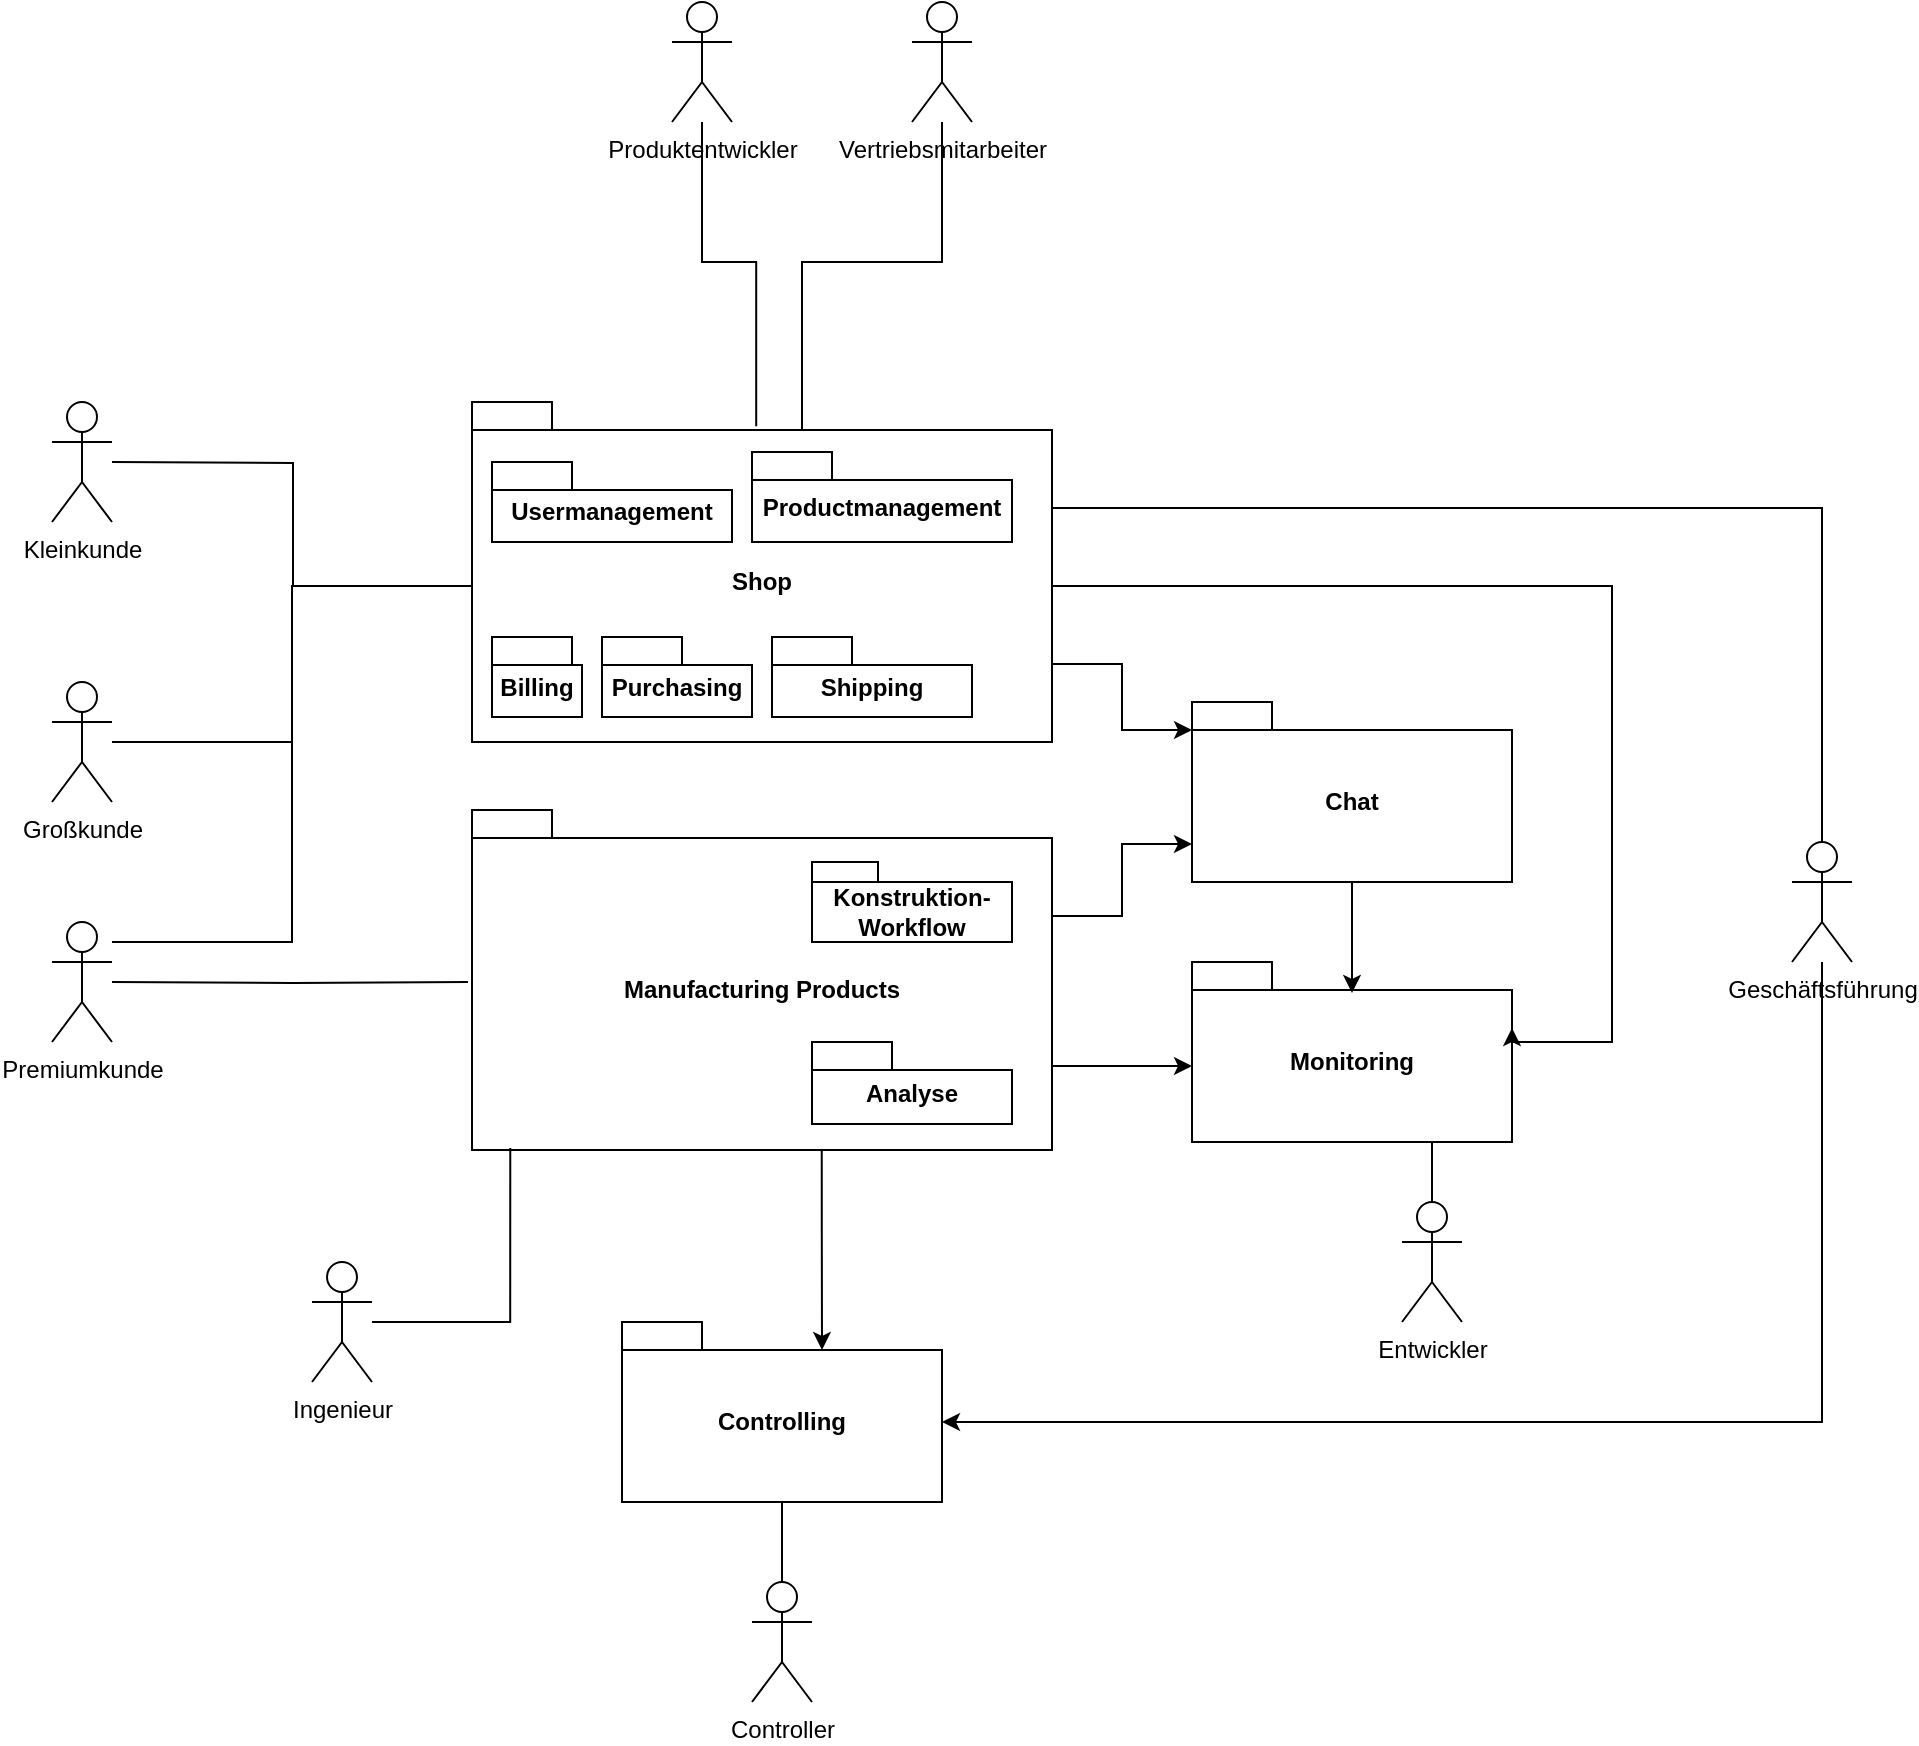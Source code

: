 <mxfile version="24.4.9" type="device" pages="5">
  <diagram name="Kontextsicht" id="s4qrQ15aKv-DDhOLQoK2">
    <mxGraphModel dx="1434" dy="822" grid="1" gridSize="10" guides="1" tooltips="1" connect="1" arrows="1" fold="1" page="1" pageScale="1" pageWidth="827" pageHeight="1169" math="0" shadow="0">
      <root>
        <mxCell id="0" />
        <mxCell id="1" parent="0" />
        <mxCell id="Z9KYdVipwv_ev13nfHWf-25" style="edgeStyle=orthogonalEdgeStyle;rounded=0;orthogonalLoop=1;jettySize=auto;html=1;exitX=0.603;exitY=0.994;exitDx=0;exitDy=0;exitPerimeter=0;entryX=0;entryY=0;entryDx=100;entryDy=14;entryPerimeter=0;" parent="1" source="Rbg-de1ZGC3Jk0v_cQgn-1" target="Z9KYdVipwv_ev13nfHWf-32" edge="1">
          <mxGeometry relative="1" as="geometry" />
        </mxCell>
        <mxCell id="Rbg-de1ZGC3Jk0v_cQgn-1" value="Manufacturing Products" style="shape=folder;fontStyle=1;spacingTop=10;tabWidth=40;tabHeight=14;tabPosition=left;html=1;whiteSpace=wrap;" parent="1" vertex="1">
          <mxGeometry x="430" y="424" width="290" height="170" as="geometry" />
        </mxCell>
        <mxCell id="Z9KYdVipwv_ev13nfHWf-1" value="Großkunde" style="shape=umlActor;verticalLabelPosition=bottom;verticalAlign=top;html=1;outlineConnect=0;" parent="1" vertex="1">
          <mxGeometry x="220" y="360" width="30" height="60" as="geometry" />
        </mxCell>
        <mxCell id="Z9KYdVipwv_ev13nfHWf-2" value="Kleinkunde" style="shape=umlActor;verticalLabelPosition=bottom;verticalAlign=top;html=1;outlineConnect=0;" parent="1" vertex="1">
          <mxGeometry x="220" y="220" width="30" height="60" as="geometry" />
        </mxCell>
        <mxCell id="Z9KYdVipwv_ev13nfHWf-3" value="Premiumkunde" style="shape=umlActor;verticalLabelPosition=bottom;verticalAlign=top;html=1;outlineConnect=0;" parent="1" vertex="1">
          <mxGeometry x="220" y="480" width="30" height="60" as="geometry" />
        </mxCell>
        <mxCell id="Z9KYdVipwv_ev13nfHWf-7" style="edgeStyle=orthogonalEdgeStyle;rounded=0;orthogonalLoop=1;jettySize=auto;html=1;entryX=-0.007;entryY=0.506;entryDx=0;entryDy=0;entryPerimeter=0;endArrow=none;endFill=0;" parent="1" target="Rbg-de1ZGC3Jk0v_cQgn-1" edge="1">
          <mxGeometry relative="1" as="geometry">
            <mxPoint x="250" y="510" as="sourcePoint" />
          </mxGeometry>
        </mxCell>
        <mxCell id="Z9KYdVipwv_ev13nfHWf-12" value="Shop" style="shape=folder;fontStyle=1;spacingTop=10;tabWidth=40;tabHeight=14;tabPosition=left;html=1;whiteSpace=wrap;" parent="1" vertex="1">
          <mxGeometry x="430" y="220" width="290" height="170" as="geometry" />
        </mxCell>
        <mxCell id="Z9KYdVipwv_ev13nfHWf-13" style="edgeStyle=orthogonalEdgeStyle;rounded=0;orthogonalLoop=1;jettySize=auto;html=1;entryX=0;entryY=0;entryDx=0;entryDy=92;entryPerimeter=0;endArrow=none;endFill=0;" parent="1" target="Z9KYdVipwv_ev13nfHWf-12" edge="1">
          <mxGeometry relative="1" as="geometry">
            <mxPoint x="250" y="250" as="sourcePoint" />
          </mxGeometry>
        </mxCell>
        <mxCell id="Z9KYdVipwv_ev13nfHWf-14" style="edgeStyle=orthogonalEdgeStyle;rounded=0;orthogonalLoop=1;jettySize=auto;html=1;entryX=0;entryY=0;entryDx=0;entryDy=92;entryPerimeter=0;endArrow=none;endFill=0;" parent="1" source="Z9KYdVipwv_ev13nfHWf-1" target="Z9KYdVipwv_ev13nfHWf-12" edge="1">
          <mxGeometry relative="1" as="geometry" />
        </mxCell>
        <mxCell id="Z9KYdVipwv_ev13nfHWf-15" style="edgeStyle=orthogonalEdgeStyle;rounded=0;orthogonalLoop=1;jettySize=auto;html=1;entryX=0;entryY=0;entryDx=0;entryDy=92;entryPerimeter=0;strokeColor=default;endArrow=none;endFill=0;" parent="1" source="Z9KYdVipwv_ev13nfHWf-3" target="Z9KYdVipwv_ev13nfHWf-12" edge="1">
          <mxGeometry relative="1" as="geometry">
            <Array as="points">
              <mxPoint x="340" y="490" />
              <mxPoint x="340" y="312" />
            </Array>
          </mxGeometry>
        </mxCell>
        <mxCell id="Z9KYdVipwv_ev13nfHWf-16" value="Ingenieur" style="shape=umlActor;verticalLabelPosition=bottom;verticalAlign=top;html=1;outlineConnect=0;" parent="1" vertex="1">
          <mxGeometry x="350" y="650" width="30" height="60" as="geometry" />
        </mxCell>
        <mxCell id="Z9KYdVipwv_ev13nfHWf-19" value="Chat" style="shape=folder;fontStyle=1;spacingTop=10;tabWidth=40;tabHeight=14;tabPosition=left;html=1;whiteSpace=wrap;" parent="1" vertex="1">
          <mxGeometry x="790" y="370" width="160" height="90" as="geometry" />
        </mxCell>
        <mxCell id="Z9KYdVipwv_ev13nfHWf-37" style="edgeStyle=orthogonalEdgeStyle;rounded=0;orthogonalLoop=1;jettySize=auto;html=1;" parent="1" source="Z9KYdVipwv_ev13nfHWf-21" target="Z9KYdVipwv_ev13nfHWf-32" edge="1">
          <mxGeometry relative="1" as="geometry">
            <Array as="points">
              <mxPoint x="1105" y="730" />
            </Array>
          </mxGeometry>
        </mxCell>
        <mxCell id="Z9KYdVipwv_ev13nfHWf-45" style="edgeStyle=orthogonalEdgeStyle;rounded=0;orthogonalLoop=1;jettySize=auto;html=1;exitX=0.5;exitY=0.5;exitDx=0;exitDy=0;exitPerimeter=0;entryX=0;entryY=0;entryDx=290;entryDy=53;entryPerimeter=0;endArrow=none;endFill=0;" parent="1" source="Z9KYdVipwv_ev13nfHWf-21" target="Z9KYdVipwv_ev13nfHWf-12" edge="1">
          <mxGeometry relative="1" as="geometry">
            <mxPoint x="980" y="740" as="targetPoint" />
            <Array as="points">
              <mxPoint x="1105" y="273" />
            </Array>
          </mxGeometry>
        </mxCell>
        <mxCell id="Z9KYdVipwv_ev13nfHWf-21" value="Geschäftsführung" style="shape=umlActor;verticalLabelPosition=bottom;verticalAlign=top;html=1;outlineConnect=0;" parent="1" vertex="1">
          <mxGeometry x="1090" y="440" width="30" height="60" as="geometry" />
        </mxCell>
        <mxCell id="Z9KYdVipwv_ev13nfHWf-22" value="Produktentwickler" style="shape=umlActor;verticalLabelPosition=bottom;verticalAlign=top;html=1;outlineConnect=0;" parent="1" vertex="1">
          <mxGeometry x="530" y="20" width="30" height="60" as="geometry" />
        </mxCell>
        <mxCell id="Z9KYdVipwv_ev13nfHWf-23" value="Vertriebsmitarbeiter" style="shape=umlActor;verticalLabelPosition=bottom;verticalAlign=top;html=1;outlineConnect=0;" parent="1" vertex="1">
          <mxGeometry x="650" y="20" width="30" height="60" as="geometry" />
        </mxCell>
        <mxCell id="Z9KYdVipwv_ev13nfHWf-24" value="Controller" style="shape=umlActor;verticalLabelPosition=bottom;verticalAlign=top;html=1;outlineConnect=0;" parent="1" vertex="1">
          <mxGeometry x="570" y="810" width="30" height="60" as="geometry" />
        </mxCell>
        <mxCell id="Z9KYdVipwv_ev13nfHWf-27" style="edgeStyle=orthogonalEdgeStyle;rounded=0;orthogonalLoop=1;jettySize=auto;html=1;exitX=0;exitY=0;exitDx=290;exitDy=131;exitPerimeter=0;entryX=0;entryY=0;entryDx=0;entryDy=14;entryPerimeter=0;" parent="1" source="Z9KYdVipwv_ev13nfHWf-12" target="Z9KYdVipwv_ev13nfHWf-19" edge="1">
          <mxGeometry relative="1" as="geometry" />
        </mxCell>
        <mxCell id="Z9KYdVipwv_ev13nfHWf-28" style="edgeStyle=orthogonalEdgeStyle;rounded=0;orthogonalLoop=1;jettySize=auto;html=1;exitX=0;exitY=0;exitDx=290;exitDy=53;exitPerimeter=0;entryX=0;entryY=0;entryDx=0;entryDy=71;entryPerimeter=0;" parent="1" source="Rbg-de1ZGC3Jk0v_cQgn-1" target="Z9KYdVipwv_ev13nfHWf-19" edge="1">
          <mxGeometry relative="1" as="geometry" />
        </mxCell>
        <mxCell id="Z9KYdVipwv_ev13nfHWf-31" value="Analyse" style="shape=folder;fontStyle=1;spacingTop=10;tabWidth=40;tabHeight=14;tabPosition=left;html=1;whiteSpace=wrap;" parent="1" vertex="1">
          <mxGeometry x="600" y="540" width="100" height="41" as="geometry" />
        </mxCell>
        <mxCell id="Z9KYdVipwv_ev13nfHWf-32" value="Controlling" style="shape=folder;fontStyle=1;spacingTop=10;tabWidth=40;tabHeight=14;tabPosition=left;html=1;whiteSpace=wrap;" parent="1" vertex="1">
          <mxGeometry x="505" y="680" width="160" height="90" as="geometry" />
        </mxCell>
        <mxCell id="Z9KYdVipwv_ev13nfHWf-33" value="Konstruktion-Workflow" style="shape=folder;fontStyle=1;spacingTop=10;tabWidth=33;tabHeight=10;tabPosition=left;html=1;whiteSpace=wrap;" parent="1" vertex="1">
          <mxGeometry x="600" y="450" width="100" height="40" as="geometry" />
        </mxCell>
        <mxCell id="Z9KYdVipwv_ev13nfHWf-36" style="edgeStyle=orthogonalEdgeStyle;rounded=0;orthogonalLoop=1;jettySize=auto;html=1;entryX=0.5;entryY=1;entryDx=0;entryDy=0;entryPerimeter=0;endArrow=none;endFill=0;" parent="1" source="Z9KYdVipwv_ev13nfHWf-24" target="Z9KYdVipwv_ev13nfHWf-32" edge="1">
          <mxGeometry relative="1" as="geometry" />
        </mxCell>
        <mxCell id="Z9KYdVipwv_ev13nfHWf-39" value="Productmanagement" style="shape=folder;fontStyle=1;spacingTop=10;tabWidth=40;tabHeight=14;tabPosition=left;html=1;whiteSpace=wrap;" parent="1" vertex="1">
          <mxGeometry x="570" y="245" width="130" height="45" as="geometry" />
        </mxCell>
        <mxCell id="Z9KYdVipwv_ev13nfHWf-41" style="edgeStyle=orthogonalEdgeStyle;rounded=0;orthogonalLoop=1;jettySize=auto;html=1;entryX=0.49;entryY=0.071;entryDx=0;entryDy=0;entryPerimeter=0;endArrow=none;endFill=0;" parent="1" source="Z9KYdVipwv_ev13nfHWf-22" target="Z9KYdVipwv_ev13nfHWf-12" edge="1">
          <mxGeometry relative="1" as="geometry" />
        </mxCell>
        <mxCell id="Z9KYdVipwv_ev13nfHWf-42" style="edgeStyle=orthogonalEdgeStyle;rounded=0;orthogonalLoop=1;jettySize=auto;html=1;entryX=0;entryY=0;entryDx=165;entryDy=14;entryPerimeter=0;endArrow=none;endFill=0;" parent="1" source="Z9KYdVipwv_ev13nfHWf-23" target="Z9KYdVipwv_ev13nfHWf-12" edge="1">
          <mxGeometry relative="1" as="geometry" />
        </mxCell>
        <mxCell id="Z9KYdVipwv_ev13nfHWf-43" style="edgeStyle=orthogonalEdgeStyle;rounded=0;orthogonalLoop=1;jettySize=auto;html=1;entryX=0.066;entryY=0.994;entryDx=0;entryDy=0;entryPerimeter=0;endArrow=none;endFill=0;" parent="1" source="Z9KYdVipwv_ev13nfHWf-16" target="Rbg-de1ZGC3Jk0v_cQgn-1" edge="1">
          <mxGeometry relative="1" as="geometry" />
        </mxCell>
        <mxCell id="Z9KYdVipwv_ev13nfHWf-46" value="Entwickler" style="shape=umlActor;verticalLabelPosition=bottom;verticalAlign=top;html=1;outlineConnect=0;" parent="1" vertex="1">
          <mxGeometry x="895" y="620" width="30" height="60" as="geometry" />
        </mxCell>
        <mxCell id="Z9KYdVipwv_ev13nfHWf-49" value="Monitoring" style="shape=folder;fontStyle=1;spacingTop=10;tabWidth=40;tabHeight=14;tabPosition=left;html=1;whiteSpace=wrap;" parent="1" vertex="1">
          <mxGeometry x="790" y="500" width="160" height="90" as="geometry" />
        </mxCell>
        <mxCell id="Z9KYdVipwv_ev13nfHWf-51" style="edgeStyle=orthogonalEdgeStyle;rounded=0;orthogonalLoop=1;jettySize=auto;html=1;exitX=0;exitY=0;exitDx=290;exitDy=131;exitPerimeter=0;entryX=0;entryY=0;entryDx=0;entryDy=52;entryPerimeter=0;" parent="1" source="Rbg-de1ZGC3Jk0v_cQgn-1" target="Z9KYdVipwv_ev13nfHWf-49" edge="1">
          <mxGeometry relative="1" as="geometry">
            <Array as="points">
              <mxPoint x="720" y="552" />
            </Array>
          </mxGeometry>
        </mxCell>
        <mxCell id="Z9KYdVipwv_ev13nfHWf-52" style="edgeStyle=orthogonalEdgeStyle;rounded=0;orthogonalLoop=1;jettySize=auto;html=1;exitX=0;exitY=0;exitDx=290;exitDy=92;exitPerimeter=0;entryX=0;entryY=0;entryDx=160;entryDy=33;entryPerimeter=0;" parent="1" source="Z9KYdVipwv_ev13nfHWf-12" target="Z9KYdVipwv_ev13nfHWf-49" edge="1">
          <mxGeometry relative="1" as="geometry">
            <Array as="points">
              <mxPoint x="1000" y="312" />
              <mxPoint x="1000" y="540" />
              <mxPoint x="950" y="540" />
            </Array>
          </mxGeometry>
        </mxCell>
        <mxCell id="Z9KYdVipwv_ev13nfHWf-54" style="edgeStyle=orthogonalEdgeStyle;rounded=0;orthogonalLoop=1;jettySize=auto;html=1;entryX=0.5;entryY=0.172;entryDx=0;entryDy=0;entryPerimeter=0;" parent="1" source="Z9KYdVipwv_ev13nfHWf-19" target="Z9KYdVipwv_ev13nfHWf-49" edge="1">
          <mxGeometry relative="1" as="geometry" />
        </mxCell>
        <mxCell id="Z9KYdVipwv_ev13nfHWf-56" value="Purchasing" style="shape=folder;fontStyle=1;spacingTop=10;tabWidth=40;tabHeight=14;tabPosition=left;html=1;whiteSpace=wrap;" parent="1" vertex="1">
          <mxGeometry x="495" y="337.5" width="75" height="40" as="geometry" />
        </mxCell>
        <mxCell id="Z9KYdVipwv_ev13nfHWf-57" value="Shipping" style="shape=folder;fontStyle=1;spacingTop=10;tabWidth=40;tabHeight=14;tabPosition=left;html=1;whiteSpace=wrap;" parent="1" vertex="1">
          <mxGeometry x="580" y="337.5" width="100" height="40" as="geometry" />
        </mxCell>
        <mxCell id="Z9KYdVipwv_ev13nfHWf-59" style="edgeStyle=orthogonalEdgeStyle;rounded=0;orthogonalLoop=1;jettySize=auto;html=1;entryX=0.75;entryY=1;entryDx=0;entryDy=0;entryPerimeter=0;endArrow=none;endFill=0;" parent="1" source="Z9KYdVipwv_ev13nfHWf-46" target="Z9KYdVipwv_ev13nfHWf-49" edge="1">
          <mxGeometry relative="1" as="geometry" />
        </mxCell>
        <mxCell id="_5q9pf_88tZoTl3cZka2-1" value="Usermanagement" style="shape=folder;fontStyle=1;spacingTop=10;tabWidth=40;tabHeight=14;tabPosition=left;html=1;whiteSpace=wrap;" parent="1" vertex="1">
          <mxGeometry x="440" y="250" width="120" height="40" as="geometry" />
        </mxCell>
        <mxCell id="_5q9pf_88tZoTl3cZka2-2" value="Billing" style="shape=folder;fontStyle=1;spacingTop=10;tabWidth=40;tabHeight=14;tabPosition=left;html=1;whiteSpace=wrap;" parent="1" vertex="1">
          <mxGeometry x="440" y="337.5" width="45" height="40" as="geometry" />
        </mxCell>
      </root>
    </mxGraphModel>
  </diagram>
  <diagram id="amjZqC0gH-CL0aZiDJkA" name="Bausteinsicht">
    <mxGraphModel dx="1195" dy="1827" grid="1" gridSize="10" guides="1" tooltips="1" connect="1" arrows="1" fold="1" page="1" pageScale="1" pageWidth="827" pageHeight="1169" math="0" shadow="0">
      <root>
        <mxCell id="0" />
        <mxCell id="1" parent="0" />
        <mxCell id="gV9g-qeOPdLfiWoMVy22-49" value="" style="group" vertex="1" connectable="0" parent="1">
          <mxGeometry x="562.5" y="110" width="167.5" height="170" as="geometry" />
        </mxCell>
        <mxCell id="gV9g-qeOPdLfiWoMVy22-50" value="" style="rounded=0;whiteSpace=wrap;html=1;fillColor=none;strokeColor=default;dashed=1;" vertex="1" parent="gV9g-qeOPdLfiWoMVy22-49">
          <mxGeometry width="167.5" height="170" as="geometry" />
        </mxCell>
        <mxCell id="0JE2U8sYkfRchDHFAUy--9" style="edgeStyle=orthogonalEdgeStyle;rounded=0;orthogonalLoop=1;jettySize=auto;html=1;endArrow=none;endFill=0;" edge="1" parent="1">
          <mxGeometry relative="1" as="geometry">
            <mxPoint x="990" y="394.9" as="targetPoint" />
            <mxPoint x="970" y="394.9" as="sourcePoint" />
            <Array as="points">
              <mxPoint x="990" y="394.9" />
            </Array>
          </mxGeometry>
        </mxCell>
        <mxCell id="MJDfoBUZV3tgO2lBk30Z-12" value="Chat" style="shape=folder;fontStyle=1;spacingTop=10;tabWidth=40;tabHeight=14;tabPosition=left;html=1;whiteSpace=wrap;" vertex="1" parent="1">
          <mxGeometry x="810" y="370" width="160" height="90" as="geometry" />
        </mxCell>
        <mxCell id="MJDfoBUZV3tgO2lBk30Z-21" value="Engine Analyser" style="shape=folder;fontStyle=1;spacingTop=10;tabWidth=40;tabHeight=14;tabPosition=left;html=1;whiteSpace=wrap;" vertex="1" parent="1">
          <mxGeometry x="650" y="524.5" width="120" height="41" as="geometry" />
        </mxCell>
        <mxCell id="MJDfoBUZV3tgO2lBk30Z-30" value="Prometheus&lt;br&gt;(Monitoring)" style="shape=folder;fontStyle=1;spacingTop=10;tabWidth=40;tabHeight=14;tabPosition=left;html=1;whiteSpace=wrap;fillColor=#dae8fc;strokeColor=#6c8ebf;" vertex="1" parent="1">
          <mxGeometry x="855" y="560" width="160" height="90" as="geometry" />
        </mxCell>
        <mxCell id="IE1ayBwOowpufJX2f6zO-43" style="edgeStyle=orthogonalEdgeStyle;rounded=0;orthogonalLoop=1;jettySize=auto;html=1;endArrow=none;endFill=0;" edge="1" parent="1" source="IE1ayBwOowpufJX2f6zO-5">
          <mxGeometry relative="1" as="geometry">
            <mxPoint x="610" y="750" as="targetPoint" />
            <Array as="points">
              <mxPoint x="610" y="530" />
              <mxPoint x="610" y="530" />
            </Array>
          </mxGeometry>
        </mxCell>
        <mxCell id="0JE2U8sYkfRchDHFAUy--15" style="edgeStyle=orthogonalEdgeStyle;rounded=0;orthogonalLoop=1;jettySize=auto;html=1;endArrow=none;endFill=0;" edge="1" parent="1" source="IE1ayBwOowpufJX2f6zO-5">
          <mxGeometry relative="1" as="geometry">
            <mxPoint x="780" y="405" as="targetPoint" />
          </mxGeometry>
        </mxCell>
        <mxCell id="gV9g-qeOPdLfiWoMVy22-65" style="edgeStyle=orthogonalEdgeStyle;rounded=0;orthogonalLoop=1;jettySize=auto;html=1;exitX=0;exitY=0;exitDx=0;exitDy=33;exitPerimeter=0;endArrow=none;endFill=0;" edge="1" parent="1" source="IE1ayBwOowpufJX2f6zO-5">
          <mxGeometry relative="1" as="geometry">
            <mxPoint x="860" y="160" as="targetPoint" />
            <Array as="points">
              <mxPoint x="580" y="360" />
              <mxPoint x="520" y="360" />
              <mxPoint x="520" y="310" />
              <mxPoint x="350" y="310" />
              <mxPoint x="350" y="-160" />
              <mxPoint x="1210" y="-160" />
              <mxPoint x="1210" y="150" />
              <mxPoint x="870" y="150" />
              <mxPoint x="870" y="160" />
            </Array>
          </mxGeometry>
        </mxCell>
        <mxCell id="IE1ayBwOowpufJX2f6zO-5" value="Web-App (inkl. BFF)" style="shape=folder;fontStyle=1;spacingTop=10;tabWidth=40;tabHeight=14;tabPosition=left;html=1;whiteSpace=wrap;" vertex="1" parent="1">
          <mxGeometry x="580" y="360" width="160" height="90" as="geometry" />
        </mxCell>
        <mxCell id="IE1ayBwOowpufJX2f6zO-7" value="Mounting Analyser" style="shape=folder;fontStyle=1;spacingTop=10;tabWidth=40;tabHeight=14;tabPosition=left;html=1;whiteSpace=wrap;" vertex="1" parent="1">
          <mxGeometry x="650" y="469" width="120" height="41" as="geometry" />
        </mxCell>
        <mxCell id="IE1ayBwOowpufJX2f6zO-9" value="Propulsion Analyser" style="shape=folder;fontStyle=1;spacingTop=10;tabWidth=40;tabHeight=14;tabPosition=left;html=1;whiteSpace=wrap;" vertex="1" parent="1">
          <mxGeometry x="650" y="570" width="120" height="41" as="geometry" />
        </mxCell>
        <mxCell id="IE1ayBwOowpufJX2f6zO-10" value="Supply Analyser" style="shape=folder;fontStyle=1;spacingTop=10;tabWidth=40;tabHeight=14;tabPosition=left;html=1;whiteSpace=wrap;" vertex="1" parent="1">
          <mxGeometry x="650" y="620" width="120" height="41" as="geometry" />
        </mxCell>
        <mxCell id="IE1ayBwOowpufJX2f6zO-11" value="Cooling and Exhaust Analyser" style="shape=folder;fontStyle=1;spacingTop=10;tabWidth=40;tabHeight=14;tabPosition=left;html=1;whiteSpace=wrap;" vertex="1" parent="1">
          <mxGeometry x="650" y="670" width="120" height="41" as="geometry" />
        </mxCell>
        <mxCell id="gV9g-qeOPdLfiWoMVy22-46" style="edgeStyle=orthogonalEdgeStyle;rounded=0;orthogonalLoop=1;jettySize=auto;html=1;endArrow=none;endFill=0;" edge="1" parent="1">
          <mxGeometry relative="1" as="geometry">
            <mxPoint x="870" y="250" as="targetPoint" />
            <mxPoint x="810" y="740" as="sourcePoint" />
            <Array as="points">
              <mxPoint x="810" y="781" />
              <mxPoint x="1170" y="781" />
              <mxPoint x="1170" y="290" />
              <mxPoint x="840" y="290" />
              <mxPoint x="840" y="250" />
            </Array>
          </mxGeometry>
        </mxCell>
        <mxCell id="IE1ayBwOowpufJX2f6zO-12" value="Konstruktion" style="shape=folder;fontStyle=1;spacingTop=10;tabWidth=40;tabHeight=14;tabPosition=left;html=1;whiteSpace=wrap;" vertex="1" parent="1">
          <mxGeometry x="650" y="720" width="120" height="41" as="geometry" />
        </mxCell>
        <mxCell id="IE1ayBwOowpufJX2f6zO-15" value="&lt;div&gt;gorilla/websocket&lt;br&gt;&lt;/div&gt;" style="shape=folder;fontStyle=1;spacingTop=10;tabWidth=40;tabHeight=14;tabPosition=left;html=1;whiteSpace=wrap;fillColor=#dae8fc;strokeColor=#6c8ebf;" vertex="1" parent="1">
          <mxGeometry x="1030" y="360" width="110" height="50" as="geometry" />
        </mxCell>
        <mxCell id="IE1ayBwOowpufJX2f6zO-22" value="" style="group;rotation=-180;" vertex="1" connectable="0" parent="1">
          <mxGeometry x="610" y="490" width="40" height="10" as="geometry" />
        </mxCell>
        <mxCell id="IE1ayBwOowpufJX2f6zO-19" value="" style="rounded=0;orthogonalLoop=1;jettySize=auto;html=1;endArrow=halfCircle;endFill=0;endSize=6;strokeWidth=1;sketch=0;" edge="1" target="IE1ayBwOowpufJX2f6zO-21" parent="IE1ayBwOowpufJX2f6zO-22">
          <mxGeometry relative="1" as="geometry">
            <mxPoint y="5" as="sourcePoint" />
          </mxGeometry>
        </mxCell>
        <mxCell id="IE1ayBwOowpufJX2f6zO-20" value="" style="rounded=0;orthogonalLoop=1;jettySize=auto;html=1;endArrow=oval;endFill=0;sketch=0;sourcePerimeterSpacing=0;targetPerimeterSpacing=0;endSize=10;" edge="1" target="IE1ayBwOowpufJX2f6zO-21" parent="IE1ayBwOowpufJX2f6zO-22">
          <mxGeometry relative="1" as="geometry">
            <mxPoint x="40" y="5" as="sourcePoint" />
          </mxGeometry>
        </mxCell>
        <mxCell id="IE1ayBwOowpufJX2f6zO-21" value="" style="ellipse;whiteSpace=wrap;html=1;align=center;aspect=fixed;fillColor=none;strokeColor=none;resizable=0;perimeter=centerPerimeter;rotatable=0;allowArrows=0;points=[];outlineConnect=1;rotation=-180;" vertex="1" parent="IE1ayBwOowpufJX2f6zO-22">
          <mxGeometry x="15" width="10" height="10" as="geometry" />
        </mxCell>
        <mxCell id="IE1ayBwOowpufJX2f6zO-23" value="" style="group;rotation=-180;" vertex="1" connectable="0" parent="1">
          <mxGeometry x="610" y="550" width="40" height="10" as="geometry" />
        </mxCell>
        <mxCell id="IE1ayBwOowpufJX2f6zO-24" value="" style="rounded=0;orthogonalLoop=1;jettySize=auto;html=1;endArrow=halfCircle;endFill=0;endSize=6;strokeWidth=1;sketch=0;" edge="1" parent="IE1ayBwOowpufJX2f6zO-23" target="IE1ayBwOowpufJX2f6zO-26">
          <mxGeometry relative="1" as="geometry">
            <mxPoint y="5" as="sourcePoint" />
          </mxGeometry>
        </mxCell>
        <mxCell id="IE1ayBwOowpufJX2f6zO-25" value="" style="rounded=0;orthogonalLoop=1;jettySize=auto;html=1;endArrow=oval;endFill=0;sketch=0;sourcePerimeterSpacing=0;targetPerimeterSpacing=0;endSize=10;" edge="1" parent="IE1ayBwOowpufJX2f6zO-23" target="IE1ayBwOowpufJX2f6zO-26">
          <mxGeometry relative="1" as="geometry">
            <mxPoint x="40" y="5" as="sourcePoint" />
          </mxGeometry>
        </mxCell>
        <mxCell id="IE1ayBwOowpufJX2f6zO-26" value="" style="ellipse;whiteSpace=wrap;html=1;align=center;aspect=fixed;fillColor=none;strokeColor=none;resizable=0;perimeter=centerPerimeter;rotatable=0;allowArrows=0;points=[];outlineConnect=1;rotation=-180;" vertex="1" parent="IE1ayBwOowpufJX2f6zO-23">
          <mxGeometry x="15" width="10" height="10" as="geometry" />
        </mxCell>
        <mxCell id="IE1ayBwOowpufJX2f6zO-27" value="" style="group;rotation=-180;" vertex="1" connectable="0" parent="1">
          <mxGeometry x="610" y="590" width="40" height="10" as="geometry" />
        </mxCell>
        <mxCell id="IE1ayBwOowpufJX2f6zO-28" value="" style="rounded=0;orthogonalLoop=1;jettySize=auto;html=1;endArrow=halfCircle;endFill=0;endSize=6;strokeWidth=1;sketch=0;" edge="1" parent="IE1ayBwOowpufJX2f6zO-27" target="IE1ayBwOowpufJX2f6zO-30">
          <mxGeometry relative="1" as="geometry">
            <mxPoint y="5" as="sourcePoint" />
          </mxGeometry>
        </mxCell>
        <mxCell id="IE1ayBwOowpufJX2f6zO-29" value="" style="rounded=0;orthogonalLoop=1;jettySize=auto;html=1;endArrow=oval;endFill=0;sketch=0;sourcePerimeterSpacing=0;targetPerimeterSpacing=0;endSize=10;" edge="1" parent="IE1ayBwOowpufJX2f6zO-27" target="IE1ayBwOowpufJX2f6zO-30">
          <mxGeometry relative="1" as="geometry">
            <mxPoint x="40" y="5" as="sourcePoint" />
          </mxGeometry>
        </mxCell>
        <mxCell id="IE1ayBwOowpufJX2f6zO-30" value="" style="ellipse;whiteSpace=wrap;html=1;align=center;aspect=fixed;fillColor=none;strokeColor=none;resizable=0;perimeter=centerPerimeter;rotatable=0;allowArrows=0;points=[];outlineConnect=1;rotation=-180;" vertex="1" parent="IE1ayBwOowpufJX2f6zO-27">
          <mxGeometry x="15" width="10" height="10" as="geometry" />
        </mxCell>
        <mxCell id="IE1ayBwOowpufJX2f6zO-31" value="" style="group;rotation=-180;" vertex="1" connectable="0" parent="1">
          <mxGeometry x="610" y="640" width="40" height="10" as="geometry" />
        </mxCell>
        <mxCell id="IE1ayBwOowpufJX2f6zO-32" value="" style="rounded=0;orthogonalLoop=1;jettySize=auto;html=1;endArrow=halfCircle;endFill=0;endSize=6;strokeWidth=1;sketch=0;" edge="1" parent="IE1ayBwOowpufJX2f6zO-31" target="IE1ayBwOowpufJX2f6zO-34">
          <mxGeometry relative="1" as="geometry">
            <mxPoint y="5" as="sourcePoint" />
          </mxGeometry>
        </mxCell>
        <mxCell id="IE1ayBwOowpufJX2f6zO-33" value="" style="rounded=0;orthogonalLoop=1;jettySize=auto;html=1;endArrow=oval;endFill=0;sketch=0;sourcePerimeterSpacing=0;targetPerimeterSpacing=0;endSize=10;" edge="1" parent="IE1ayBwOowpufJX2f6zO-31" target="IE1ayBwOowpufJX2f6zO-34">
          <mxGeometry relative="1" as="geometry">
            <mxPoint x="40" y="5" as="sourcePoint" />
          </mxGeometry>
        </mxCell>
        <mxCell id="IE1ayBwOowpufJX2f6zO-34" value="" style="ellipse;whiteSpace=wrap;html=1;align=center;aspect=fixed;fillColor=none;strokeColor=none;resizable=0;perimeter=centerPerimeter;rotatable=0;allowArrows=0;points=[];outlineConnect=1;rotation=-180;" vertex="1" parent="IE1ayBwOowpufJX2f6zO-31">
          <mxGeometry x="15" width="10" height="10" as="geometry" />
        </mxCell>
        <mxCell id="IE1ayBwOowpufJX2f6zO-35" value="" style="group;rotation=-180;" vertex="1" connectable="0" parent="1">
          <mxGeometry x="610" y="690" width="40" height="10" as="geometry" />
        </mxCell>
        <mxCell id="IE1ayBwOowpufJX2f6zO-36" value="" style="rounded=0;orthogonalLoop=1;jettySize=auto;html=1;endArrow=halfCircle;endFill=0;endSize=6;strokeWidth=1;sketch=0;" edge="1" parent="IE1ayBwOowpufJX2f6zO-35" target="IE1ayBwOowpufJX2f6zO-38">
          <mxGeometry relative="1" as="geometry">
            <mxPoint y="5" as="sourcePoint" />
          </mxGeometry>
        </mxCell>
        <mxCell id="IE1ayBwOowpufJX2f6zO-37" value="" style="rounded=0;orthogonalLoop=1;jettySize=auto;html=1;endArrow=oval;endFill=0;sketch=0;sourcePerimeterSpacing=0;targetPerimeterSpacing=0;endSize=10;" edge="1" parent="IE1ayBwOowpufJX2f6zO-35" target="IE1ayBwOowpufJX2f6zO-38">
          <mxGeometry relative="1" as="geometry">
            <mxPoint x="40" y="5" as="sourcePoint" />
          </mxGeometry>
        </mxCell>
        <mxCell id="IE1ayBwOowpufJX2f6zO-38" value="" style="ellipse;whiteSpace=wrap;html=1;align=center;aspect=fixed;fillColor=none;strokeColor=none;resizable=0;perimeter=centerPerimeter;rotatable=0;allowArrows=0;points=[];outlineConnect=1;rotation=-180;" vertex="1" parent="IE1ayBwOowpufJX2f6zO-35">
          <mxGeometry x="15" width="10" height="10" as="geometry" />
        </mxCell>
        <mxCell id="IE1ayBwOowpufJX2f6zO-39" value="" style="group;rotation=-180;" vertex="1" connectable="0" parent="1">
          <mxGeometry x="610" y="740" width="40" height="10" as="geometry" />
        </mxCell>
        <mxCell id="IE1ayBwOowpufJX2f6zO-40" value="" style="rounded=0;orthogonalLoop=1;jettySize=auto;html=1;endArrow=halfCircle;endFill=0;endSize=6;strokeWidth=1;sketch=0;" edge="1" parent="IE1ayBwOowpufJX2f6zO-39" target="IE1ayBwOowpufJX2f6zO-42">
          <mxGeometry relative="1" as="geometry">
            <mxPoint y="5" as="sourcePoint" />
          </mxGeometry>
        </mxCell>
        <mxCell id="IE1ayBwOowpufJX2f6zO-41" value="" style="rounded=0;orthogonalLoop=1;jettySize=auto;html=1;endArrow=oval;endFill=0;sketch=0;sourcePerimeterSpacing=0;targetPerimeterSpacing=0;endSize=10;" edge="1" parent="IE1ayBwOowpufJX2f6zO-39" target="IE1ayBwOowpufJX2f6zO-42">
          <mxGeometry relative="1" as="geometry">
            <mxPoint x="40" y="5" as="sourcePoint" />
          </mxGeometry>
        </mxCell>
        <mxCell id="IE1ayBwOowpufJX2f6zO-42" value="" style="ellipse;whiteSpace=wrap;html=1;align=center;aspect=fixed;fillColor=none;strokeColor=none;resizable=0;perimeter=centerPerimeter;rotatable=0;allowArrows=0;points=[];outlineConnect=1;rotation=-180;" vertex="1" parent="IE1ayBwOowpufJX2f6zO-39">
          <mxGeometry x="15" width="10" height="10" as="geometry" />
        </mxCell>
        <mxCell id="IE1ayBwOowpufJX2f6zO-44" value="lib/pq" style="shape=folder;fontStyle=1;spacingTop=10;tabWidth=40;tabHeight=14;tabPosition=left;html=1;whiteSpace=wrap;fillColor=#dae8fc;strokeColor=#6c8ebf;" vertex="1" parent="1">
          <mxGeometry x="1030" y="419" width="110" height="50" as="geometry" />
        </mxCell>
        <mxCell id="IE1ayBwOowpufJX2f6zO-45" style="edgeStyle=orthogonalEdgeStyle;rounded=0;orthogonalLoop=1;jettySize=auto;html=1;endArrow=none;endFill=0;" edge="1" parent="1" source="IE1ayBwOowpufJX2f6zO-7">
          <mxGeometry relative="1" as="geometry">
            <mxPoint x="815" y="540" as="targetPoint" />
          </mxGeometry>
        </mxCell>
        <mxCell id="IE1ayBwOowpufJX2f6zO-46" style="edgeStyle=orthogonalEdgeStyle;rounded=0;orthogonalLoop=1;jettySize=auto;html=1;endArrow=none;endFill=0;" edge="1" parent="1" source="MJDfoBUZV3tgO2lBk30Z-21">
          <mxGeometry relative="1" as="geometry">
            <mxPoint x="815" y="545" as="targetPoint" />
          </mxGeometry>
        </mxCell>
        <mxCell id="IE1ayBwOowpufJX2f6zO-47" style="edgeStyle=orthogonalEdgeStyle;rounded=0;orthogonalLoop=1;jettySize=auto;html=1;endArrow=none;endFill=0;" edge="1" parent="1" source="IE1ayBwOowpufJX2f6zO-9">
          <mxGeometry relative="1" as="geometry">
            <mxPoint x="815" y="540" as="targetPoint" />
          </mxGeometry>
        </mxCell>
        <mxCell id="IE1ayBwOowpufJX2f6zO-48" style="edgeStyle=orthogonalEdgeStyle;rounded=0;orthogonalLoop=1;jettySize=auto;html=1;endArrow=none;endFill=0;" edge="1" parent="1" source="IE1ayBwOowpufJX2f6zO-10">
          <mxGeometry relative="1" as="geometry">
            <mxPoint x="815" y="540" as="targetPoint" />
          </mxGeometry>
        </mxCell>
        <mxCell id="IE1ayBwOowpufJX2f6zO-49" style="edgeStyle=orthogonalEdgeStyle;rounded=0;orthogonalLoop=1;jettySize=auto;html=1;endArrow=none;endFill=0;" edge="1" parent="1" source="IE1ayBwOowpufJX2f6zO-11">
          <mxGeometry relative="1" as="geometry">
            <mxPoint x="815" y="540" as="targetPoint" />
          </mxGeometry>
        </mxCell>
        <mxCell id="IE1ayBwOowpufJX2f6zO-50" style="edgeStyle=orthogonalEdgeStyle;rounded=0;orthogonalLoop=1;jettySize=auto;html=1;endArrow=none;endFill=0;" edge="1" parent="1" source="IE1ayBwOowpufJX2f6zO-12">
          <mxGeometry relative="1" as="geometry">
            <mxPoint x="815" y="540" as="targetPoint" />
          </mxGeometry>
        </mxCell>
        <mxCell id="0JE2U8sYkfRchDHFAUy--1" value="" style="group;rotation=-180;" vertex="1" connectable="0" parent="1">
          <mxGeometry x="990" y="390" width="40" height="10" as="geometry" />
        </mxCell>
        <mxCell id="0JE2U8sYkfRchDHFAUy--2" value="" style="rounded=0;orthogonalLoop=1;jettySize=auto;html=1;endArrow=halfCircle;endFill=0;endSize=6;strokeWidth=1;sketch=0;" edge="1" parent="0JE2U8sYkfRchDHFAUy--1" target="0JE2U8sYkfRchDHFAUy--4">
          <mxGeometry relative="1" as="geometry">
            <mxPoint y="5" as="sourcePoint" />
          </mxGeometry>
        </mxCell>
        <mxCell id="0JE2U8sYkfRchDHFAUy--3" value="" style="rounded=0;orthogonalLoop=1;jettySize=auto;html=1;endArrow=oval;endFill=0;sketch=0;sourcePerimeterSpacing=0;targetPerimeterSpacing=0;endSize=10;" edge="1" parent="0JE2U8sYkfRchDHFAUy--1" target="0JE2U8sYkfRchDHFAUy--4">
          <mxGeometry relative="1" as="geometry">
            <mxPoint x="40" y="5" as="sourcePoint" />
          </mxGeometry>
        </mxCell>
        <mxCell id="0JE2U8sYkfRchDHFAUy--4" value="" style="ellipse;whiteSpace=wrap;html=1;align=center;aspect=fixed;fillColor=none;strokeColor=none;resizable=0;perimeter=centerPerimeter;rotatable=0;allowArrows=0;points=[];outlineConnect=1;rotation=-180;" vertex="1" parent="0JE2U8sYkfRchDHFAUy--1">
          <mxGeometry x="15" width="10" height="10" as="geometry" />
        </mxCell>
        <mxCell id="0JE2U8sYkfRchDHFAUy--5" value="" style="group;rotation=-180;" vertex="1" connectable="0" parent="1">
          <mxGeometry x="990" y="445" width="40" height="10" as="geometry" />
        </mxCell>
        <mxCell id="0JE2U8sYkfRchDHFAUy--6" value="" style="rounded=0;orthogonalLoop=1;jettySize=auto;html=1;endArrow=halfCircle;endFill=0;endSize=6;strokeWidth=1;sketch=0;" edge="1" parent="0JE2U8sYkfRchDHFAUy--5" target="0JE2U8sYkfRchDHFAUy--8">
          <mxGeometry relative="1" as="geometry">
            <mxPoint y="5" as="sourcePoint" />
          </mxGeometry>
        </mxCell>
        <mxCell id="0JE2U8sYkfRchDHFAUy--7" value="" style="rounded=0;orthogonalLoop=1;jettySize=auto;html=1;endArrow=oval;endFill=0;sketch=0;sourcePerimeterSpacing=0;targetPerimeterSpacing=0;endSize=10;" edge="1" parent="0JE2U8sYkfRchDHFAUy--5" target="0JE2U8sYkfRchDHFAUy--8">
          <mxGeometry relative="1" as="geometry">
            <mxPoint x="40" y="5" as="sourcePoint" />
          </mxGeometry>
        </mxCell>
        <mxCell id="0JE2U8sYkfRchDHFAUy--8" value="" style="ellipse;whiteSpace=wrap;html=1;align=center;aspect=fixed;fillColor=none;strokeColor=none;resizable=0;perimeter=centerPerimeter;rotatable=0;allowArrows=0;points=[];outlineConnect=1;rotation=-180;" vertex="1" parent="0JE2U8sYkfRchDHFAUy--5">
          <mxGeometry x="15" width="10" height="10" as="geometry" />
        </mxCell>
        <mxCell id="0JE2U8sYkfRchDHFAUy--10" style="edgeStyle=orthogonalEdgeStyle;rounded=0;orthogonalLoop=1;jettySize=auto;html=1;endArrow=none;endFill=0;exitX=0.998;exitY=0.836;exitDx=0;exitDy=0;exitPerimeter=0;" edge="1" parent="1">
          <mxGeometry relative="1" as="geometry">
            <mxPoint x="1000.32" y="449.76" as="targetPoint" />
            <mxPoint x="970.0" y="450" as="sourcePoint" />
            <Array as="points">
              <mxPoint x="1000.32" y="449.76" />
            </Array>
          </mxGeometry>
        </mxCell>
        <mxCell id="0JE2U8sYkfRchDHFAUy--11" value="" style="group;rotation=-180;" vertex="1" connectable="0" parent="1">
          <mxGeometry x="770" y="400" width="40" height="10" as="geometry" />
        </mxCell>
        <mxCell id="0JE2U8sYkfRchDHFAUy--12" value="" style="rounded=0;orthogonalLoop=1;jettySize=auto;html=1;endArrow=halfCircle;endFill=0;endSize=6;strokeWidth=1;sketch=0;" edge="1" parent="0JE2U8sYkfRchDHFAUy--11" target="0JE2U8sYkfRchDHFAUy--14">
          <mxGeometry relative="1" as="geometry">
            <mxPoint y="5" as="sourcePoint" />
          </mxGeometry>
        </mxCell>
        <mxCell id="0JE2U8sYkfRchDHFAUy--13" value="" style="rounded=0;orthogonalLoop=1;jettySize=auto;html=1;endArrow=oval;endFill=0;sketch=0;sourcePerimeterSpacing=0;targetPerimeterSpacing=0;endSize=10;" edge="1" parent="0JE2U8sYkfRchDHFAUy--11" target="0JE2U8sYkfRchDHFAUy--14">
          <mxGeometry relative="1" as="geometry">
            <mxPoint x="40" y="5" as="sourcePoint" />
          </mxGeometry>
        </mxCell>
        <mxCell id="0JE2U8sYkfRchDHFAUy--14" value="" style="ellipse;whiteSpace=wrap;html=1;align=center;aspect=fixed;fillColor=none;strokeColor=none;resizable=0;perimeter=centerPerimeter;rotatable=0;allowArrows=0;points=[];outlineConnect=1;rotation=-180;" vertex="1" parent="0JE2U8sYkfRchDHFAUy--11">
          <mxGeometry x="15" width="10" height="10" as="geometry" />
        </mxCell>
        <mxCell id="0JE2U8sYkfRchDHFAUy--16" value="" style="group;rotation=-180;" vertex="1" connectable="0" parent="1">
          <mxGeometry x="815" y="614" width="40" height="10" as="geometry" />
        </mxCell>
        <mxCell id="0JE2U8sYkfRchDHFAUy--17" value="" style="rounded=0;orthogonalLoop=1;jettySize=auto;html=1;endArrow=halfCircle;endFill=0;endSize=6;strokeWidth=1;sketch=0;" edge="1" parent="0JE2U8sYkfRchDHFAUy--16" target="0JE2U8sYkfRchDHFAUy--19">
          <mxGeometry relative="1" as="geometry">
            <mxPoint y="5" as="sourcePoint" />
          </mxGeometry>
        </mxCell>
        <mxCell id="0JE2U8sYkfRchDHFAUy--18" value="" style="rounded=0;orthogonalLoop=1;jettySize=auto;html=1;endArrow=oval;endFill=0;sketch=0;sourcePerimeterSpacing=0;targetPerimeterSpacing=0;endSize=10;" edge="1" parent="0JE2U8sYkfRchDHFAUy--16" target="0JE2U8sYkfRchDHFAUy--19">
          <mxGeometry relative="1" as="geometry">
            <mxPoint x="40" y="5" as="sourcePoint" />
          </mxGeometry>
        </mxCell>
        <mxCell id="0JE2U8sYkfRchDHFAUy--19" value="" style="ellipse;whiteSpace=wrap;html=1;align=center;aspect=fixed;fillColor=none;strokeColor=none;resizable=0;perimeter=centerPerimeter;rotatable=0;allowArrows=0;points=[];outlineConnect=1;rotation=-180;" vertex="1" parent="0JE2U8sYkfRchDHFAUy--16">
          <mxGeometry x="15" width="10" height="10" as="geometry" />
        </mxCell>
        <mxCell id="0JE2U8sYkfRchDHFAUy--21" value="" style="group;rotation=-90;" vertex="1" connectable="0" parent="1">
          <mxGeometry x="910" y="548" width="40" height="10" as="geometry" />
        </mxCell>
        <mxCell id="0JE2U8sYkfRchDHFAUy--22" value="" style="rounded=0;orthogonalLoop=1;jettySize=auto;html=1;endArrow=halfCircle;endFill=0;endSize=6;strokeWidth=1;sketch=0;" edge="1" parent="0JE2U8sYkfRchDHFAUy--21" target="0JE2U8sYkfRchDHFAUy--24">
          <mxGeometry relative="1" as="geometry">
            <mxPoint x="20" y="-15" as="sourcePoint" />
          </mxGeometry>
        </mxCell>
        <mxCell id="0JE2U8sYkfRchDHFAUy--23" value="" style="rounded=0;orthogonalLoop=1;jettySize=auto;html=1;endArrow=oval;endFill=0;sketch=0;sourcePerimeterSpacing=0;targetPerimeterSpacing=0;endSize=10;" edge="1" parent="0JE2U8sYkfRchDHFAUy--21" target="0JE2U8sYkfRchDHFAUy--24">
          <mxGeometry relative="1" as="geometry">
            <mxPoint x="20" y="25" as="sourcePoint" />
          </mxGeometry>
        </mxCell>
        <mxCell id="0JE2U8sYkfRchDHFAUy--24" value="" style="ellipse;whiteSpace=wrap;html=1;align=center;aspect=fixed;fillColor=none;strokeColor=none;resizable=0;perimeter=centerPerimeter;rotatable=0;allowArrows=0;points=[];outlineConnect=1;rotation=-90;" vertex="1" parent="0JE2U8sYkfRchDHFAUy--21">
          <mxGeometry x="15" width="10" height="10" as="geometry" />
        </mxCell>
        <mxCell id="0JE2U8sYkfRchDHFAUy--25" style="edgeStyle=orthogonalEdgeStyle;rounded=0;orthogonalLoop=1;jettySize=auto;html=1;entryX=0.781;entryY=1;entryDx=0;entryDy=0;entryPerimeter=0;endArrow=none;endFill=0;" edge="1" parent="1" target="MJDfoBUZV3tgO2lBk30Z-12">
          <mxGeometry relative="1" as="geometry">
            <mxPoint x="930" y="540" as="sourcePoint" />
            <Array as="points">
              <mxPoint x="930" y="460" />
            </Array>
          </mxGeometry>
        </mxCell>
        <mxCell id="qoz1qcJ641eQ2_sTMAES-4" value="&lt;div&gt;SvelteKit&lt;/div&gt;" style="shape=folder;fontStyle=1;spacingTop=10;tabWidth=40;tabHeight=14;tabPosition=left;html=1;whiteSpace=wrap;fillColor=#dae8fc;strokeColor=#6c8ebf;" vertex="1" parent="1">
          <mxGeometry x="380" y="360" width="160" height="90" as="geometry" />
        </mxCell>
        <mxCell id="qoz1qcJ641eQ2_sTMAES-5" value="" style="group;rotation=0;" vertex="1" connectable="0" parent="1">
          <mxGeometry x="540" y="400" width="40" height="10" as="geometry" />
        </mxCell>
        <mxCell id="qoz1qcJ641eQ2_sTMAES-6" value="" style="rounded=0;orthogonalLoop=1;jettySize=auto;html=1;endArrow=halfCircle;endFill=0;endSize=6;strokeWidth=1;sketch=0;" edge="1" parent="qoz1qcJ641eQ2_sTMAES-5" target="qoz1qcJ641eQ2_sTMAES-8">
          <mxGeometry relative="1" as="geometry">
            <mxPoint x="40" y="5" as="sourcePoint" />
          </mxGeometry>
        </mxCell>
        <mxCell id="qoz1qcJ641eQ2_sTMAES-7" value="" style="rounded=0;orthogonalLoop=1;jettySize=auto;html=1;endArrow=oval;endFill=0;sketch=0;sourcePerimeterSpacing=0;targetPerimeterSpacing=0;endSize=10;" edge="1" parent="qoz1qcJ641eQ2_sTMAES-5" target="qoz1qcJ641eQ2_sTMAES-8">
          <mxGeometry relative="1" as="geometry">
            <mxPoint y="5" as="sourcePoint" />
          </mxGeometry>
        </mxCell>
        <mxCell id="qoz1qcJ641eQ2_sTMAES-8" value="" style="ellipse;whiteSpace=wrap;html=1;align=center;aspect=fixed;fillColor=none;strokeColor=none;resizable=0;perimeter=centerPerimeter;rotatable=0;allowArrows=0;points=[];outlineConnect=1;rotation=0;" vertex="1" parent="qoz1qcJ641eQ2_sTMAES-5">
          <mxGeometry x="15" width="10" height="10" as="geometry" />
        </mxCell>
        <mxCell id="gV9g-qeOPdLfiWoMVy22-28" style="edgeStyle=orthogonalEdgeStyle;rounded=0;orthogonalLoop=1;jettySize=auto;html=1;endArrow=none;endFill=0;" edge="1" parent="1" source="NP4KRFSexXOr_DSX8BLb-7">
          <mxGeometry relative="1" as="geometry">
            <mxPoint x="860" y="-90" as="targetPoint" />
          </mxGeometry>
        </mxCell>
        <mxCell id="NP4KRFSexXOr_DSX8BLb-7" value="Web-App (inkl. BFF)" style="shape=folder;fontStyle=1;spacingTop=10;tabWidth=40;tabHeight=14;tabPosition=left;html=1;whiteSpace=wrap;" vertex="1" parent="1">
          <mxGeometry x="575" y="10" width="160" height="90" as="geometry" />
        </mxCell>
        <mxCell id="NP4KRFSexXOr_DSX8BLb-8" value="&lt;div&gt;SvelteKit&lt;/div&gt;" style="shape=folder;fontStyle=1;spacingTop=10;tabWidth=40;tabHeight=14;tabPosition=left;html=1;whiteSpace=wrap;fillColor=#dae8fc;strokeColor=#6c8ebf;" vertex="1" parent="1">
          <mxGeometry x="375" width="160" height="90" as="geometry" />
        </mxCell>
        <mxCell id="NP4KRFSexXOr_DSX8BLb-9" value="" style="group;rotation=0;" vertex="1" connectable="0" parent="1">
          <mxGeometry x="535" y="60" width="40" height="10" as="geometry" />
        </mxCell>
        <mxCell id="NP4KRFSexXOr_DSX8BLb-10" value="" style="rounded=0;orthogonalLoop=1;jettySize=auto;html=1;endArrow=halfCircle;endFill=0;endSize=6;strokeWidth=1;sketch=0;" edge="1" parent="NP4KRFSexXOr_DSX8BLb-9" target="NP4KRFSexXOr_DSX8BLb-12">
          <mxGeometry relative="1" as="geometry">
            <mxPoint x="40" y="5" as="sourcePoint" />
          </mxGeometry>
        </mxCell>
        <mxCell id="NP4KRFSexXOr_DSX8BLb-11" value="" style="rounded=0;orthogonalLoop=1;jettySize=auto;html=1;endArrow=oval;endFill=0;sketch=0;sourcePerimeterSpacing=0;targetPerimeterSpacing=0;endSize=10;" edge="1" parent="NP4KRFSexXOr_DSX8BLb-9" target="NP4KRFSexXOr_DSX8BLb-12">
          <mxGeometry relative="1" as="geometry">
            <mxPoint y="5" as="sourcePoint" />
          </mxGeometry>
        </mxCell>
        <mxCell id="NP4KRFSexXOr_DSX8BLb-12" value="" style="ellipse;whiteSpace=wrap;html=1;align=center;aspect=fixed;fillColor=none;strokeColor=none;resizable=0;perimeter=centerPerimeter;rotatable=0;allowArrows=0;points=[];outlineConnect=1;rotation=0;" vertex="1" parent="NP4KRFSexXOr_DSX8BLb-9">
          <mxGeometry x="15" width="10" height="10" as="geometry" />
        </mxCell>
        <mxCell id="gV9g-qeOPdLfiWoMVy22-45" style="edgeStyle=orthogonalEdgeStyle;rounded=0;orthogonalLoop=1;jettySize=auto;html=1;exitX=0;exitY=0;exitDx=135;exitDy=37;exitPerimeter=0;endArrow=none;endFill=0;" edge="1" parent="1" source="NP4KRFSexXOr_DSX8BLb-13">
          <mxGeometry relative="1" as="geometry">
            <mxPoint x="860" y="190" as="targetPoint" />
          </mxGeometry>
        </mxCell>
        <mxCell id="NP4KRFSexXOr_DSX8BLb-13" value="Mobile App BFF" style="shape=folder;fontStyle=1;spacingTop=10;tabWidth=40;tabHeight=14;tabPosition=left;html=1;whiteSpace=wrap;" vertex="1" parent="1">
          <mxGeometry x="575" y="120" width="135" height="60" as="geometry" />
        </mxCell>
        <mxCell id="gV9g-qeOPdLfiWoMVy22-1" value="Usermanagement" style="shape=folder;fontStyle=1;spacingTop=10;tabWidth=40;tabHeight=14;tabPosition=left;html=1;whiteSpace=wrap;" vertex="1" parent="1">
          <mxGeometry x="900" y="160" width="160" height="50" as="geometry" />
        </mxCell>
        <mxCell id="gV9g-qeOPdLfiWoMVy22-2" value="Productmanagement" style="shape=folder;fontStyle=1;spacingTop=10;tabWidth=40;tabHeight=14;tabPosition=left;html=1;whiteSpace=wrap;" vertex="1" parent="1">
          <mxGeometry x="900" y="220" width="160" height="50" as="geometry" />
        </mxCell>
        <mxCell id="gV9g-qeOPdLfiWoMVy22-3" value="" style="group;rotation=-90;" vertex="1" connectable="0" parent="1">
          <mxGeometry x="860" y="360" width="40" height="10" as="geometry" />
        </mxCell>
        <mxCell id="gV9g-qeOPdLfiWoMVy22-4" value="" style="rounded=0;orthogonalLoop=1;jettySize=auto;html=1;endArrow=halfCircle;endFill=0;endSize=6;strokeWidth=1;sketch=0;" edge="1" parent="gV9g-qeOPdLfiWoMVy22-3" target="gV9g-qeOPdLfiWoMVy22-6">
          <mxGeometry relative="1" as="geometry">
            <mxPoint x="20" y="-15" as="sourcePoint" />
          </mxGeometry>
        </mxCell>
        <mxCell id="gV9g-qeOPdLfiWoMVy22-5" value="" style="rounded=0;orthogonalLoop=1;jettySize=auto;html=1;endArrow=oval;endFill=0;sketch=0;sourcePerimeterSpacing=0;targetPerimeterSpacing=0;endSize=10;" edge="1" parent="gV9g-qeOPdLfiWoMVy22-3" target="gV9g-qeOPdLfiWoMVy22-6">
          <mxGeometry relative="1" as="geometry">
            <mxPoint x="20" y="25" as="sourcePoint" />
          </mxGeometry>
        </mxCell>
        <mxCell id="gV9g-qeOPdLfiWoMVy22-6" value="" style="ellipse;whiteSpace=wrap;html=1;align=center;aspect=fixed;fillColor=none;strokeColor=none;resizable=0;perimeter=centerPerimeter;rotatable=0;allowArrows=0;points=[];outlineConnect=1;rotation=-90;" vertex="1" parent="gV9g-qeOPdLfiWoMVy22-3">
          <mxGeometry x="15" width="10" height="10" as="geometry" />
        </mxCell>
        <mxCell id="gV9g-qeOPdLfiWoMVy22-11" style="edgeStyle=orthogonalEdgeStyle;rounded=0;orthogonalLoop=1;jettySize=auto;html=1;endArrow=none;endFill=0;" edge="1" parent="1" source="NP4KRFSexXOr_DSX8BLb-7">
          <mxGeometry relative="1" as="geometry">
            <mxPoint x="880" y="350" as="targetPoint" />
            <Array as="points">
              <mxPoint x="550" y="90" />
              <mxPoint x="550" y="330" />
              <mxPoint x="880" y="330" />
            </Array>
          </mxGeometry>
        </mxCell>
        <mxCell id="gV9g-qeOPdLfiWoMVy22-12" style="edgeStyle=orthogonalEdgeStyle;rounded=0;orthogonalLoop=1;jettySize=auto;html=1;endArrow=none;endFill=0;exitX=0;exitY=0;exitDx=0;exitDy=37;exitPerimeter=0;" edge="1" parent="1" source="gV9g-qeOPdLfiWoMVy22-31">
          <mxGeometry relative="1" as="geometry">
            <mxPoint x="770" y="160" as="sourcePoint" />
            <mxPoint x="880" y="340" as="targetPoint" />
            <Array as="points">
              <mxPoint x="575" y="250" />
              <mxPoint x="550" y="250" />
              <mxPoint x="550" y="330" />
              <mxPoint x="880" y="330" />
            </Array>
          </mxGeometry>
        </mxCell>
        <mxCell id="gV9g-qeOPdLfiWoMVy22-14" value="" style="group" vertex="1" connectable="0" parent="1">
          <mxGeometry x="890" y="-140" width="215" height="230" as="geometry" />
        </mxCell>
        <mxCell id="gV9g-qeOPdLfiWoMVy22-13" value="" style="rounded=0;whiteSpace=wrap;html=1;fillColor=none;strokeColor=default;dashed=1;" vertex="1" parent="gV9g-qeOPdLfiWoMVy22-14">
          <mxGeometry width="215" height="230" as="geometry" />
        </mxCell>
        <mxCell id="jehCllsIGmlj7pfDu0R5-1" value="Billing Service" style="shape=folder;fontStyle=1;spacingTop=10;tabWidth=40;tabHeight=14;tabPosition=left;html=1;whiteSpace=wrap;" vertex="1" parent="gV9g-qeOPdLfiWoMVy22-14">
          <mxGeometry x="10" y="100" width="190" height="50" as="geometry" />
        </mxCell>
        <mxCell id="jehCllsIGmlj7pfDu0R5-3" value="Purchasing Service" style="shape=folder;fontStyle=1;spacingTop=10;tabWidth=40;tabHeight=14;tabPosition=left;html=1;whiteSpace=wrap;" vertex="1" parent="gV9g-qeOPdLfiWoMVy22-14">
          <mxGeometry x="10" y="20" width="190" height="50" as="geometry" />
        </mxCell>
        <mxCell id="cCe1KBBUL8oGonr2ZNxu-1" value="Shipping Service" style="shape=folder;fontStyle=1;spacingTop=10;tabWidth=40;tabHeight=14;tabPosition=left;html=1;whiteSpace=wrap;" vertex="1" parent="gV9g-qeOPdLfiWoMVy22-14">
          <mxGeometry x="10" y="170" width="190" height="50" as="geometry" />
        </mxCell>
        <mxCell id="gV9g-qeOPdLfiWoMVy22-16" value="" style="group;rotation=-180;" vertex="1" connectable="0" parent="1">
          <mxGeometry x="860" y="-95" width="40" height="10" as="geometry" />
        </mxCell>
        <mxCell id="gV9g-qeOPdLfiWoMVy22-17" value="" style="rounded=0;orthogonalLoop=1;jettySize=auto;html=1;endArrow=halfCircle;endFill=0;endSize=6;strokeWidth=1;sketch=0;" edge="1" parent="gV9g-qeOPdLfiWoMVy22-16" target="gV9g-qeOPdLfiWoMVy22-19">
          <mxGeometry relative="1" as="geometry">
            <mxPoint y="5" as="sourcePoint" />
          </mxGeometry>
        </mxCell>
        <mxCell id="gV9g-qeOPdLfiWoMVy22-18" value="" style="rounded=0;orthogonalLoop=1;jettySize=auto;html=1;endArrow=oval;endFill=0;sketch=0;sourcePerimeterSpacing=0;targetPerimeterSpacing=0;endSize=10;" edge="1" parent="gV9g-qeOPdLfiWoMVy22-16" target="gV9g-qeOPdLfiWoMVy22-19">
          <mxGeometry relative="1" as="geometry">
            <mxPoint x="40" y="5" as="sourcePoint" />
          </mxGeometry>
        </mxCell>
        <mxCell id="gV9g-qeOPdLfiWoMVy22-19" value="" style="ellipse;whiteSpace=wrap;html=1;align=center;aspect=fixed;fillColor=none;strokeColor=none;resizable=0;perimeter=centerPerimeter;rotatable=0;allowArrows=0;points=[];outlineConnect=1;rotation=-180;" vertex="1" parent="gV9g-qeOPdLfiWoMVy22-16">
          <mxGeometry x="15" width="10" height="10" as="geometry" />
        </mxCell>
        <mxCell id="gV9g-qeOPdLfiWoMVy22-24" value="" style="group;rotation=-180;" vertex="1" connectable="0" parent="1">
          <mxGeometry x="860" y="50" width="40" height="10" as="geometry" />
        </mxCell>
        <mxCell id="gV9g-qeOPdLfiWoMVy22-25" value="" style="rounded=0;orthogonalLoop=1;jettySize=auto;html=1;endArrow=halfCircle;endFill=0;endSize=6;strokeWidth=1;sketch=0;" edge="1" parent="gV9g-qeOPdLfiWoMVy22-24" target="gV9g-qeOPdLfiWoMVy22-27">
          <mxGeometry relative="1" as="geometry">
            <mxPoint y="5" as="sourcePoint" />
          </mxGeometry>
        </mxCell>
        <mxCell id="gV9g-qeOPdLfiWoMVy22-26" value="" style="rounded=0;orthogonalLoop=1;jettySize=auto;html=1;endArrow=oval;endFill=0;sketch=0;sourcePerimeterSpacing=0;targetPerimeterSpacing=0;endSize=10;" edge="1" parent="gV9g-qeOPdLfiWoMVy22-24" target="gV9g-qeOPdLfiWoMVy22-27">
          <mxGeometry relative="1" as="geometry">
            <mxPoint x="40" y="5" as="sourcePoint" />
          </mxGeometry>
        </mxCell>
        <mxCell id="gV9g-qeOPdLfiWoMVy22-27" value="" style="ellipse;whiteSpace=wrap;html=1;align=center;aspect=fixed;fillColor=none;strokeColor=none;resizable=0;perimeter=centerPerimeter;rotatable=0;allowArrows=0;points=[];outlineConnect=1;rotation=-180;" vertex="1" parent="gV9g-qeOPdLfiWoMVy22-24">
          <mxGeometry x="15" width="10" height="10" as="geometry" />
        </mxCell>
        <mxCell id="gV9g-qeOPdLfiWoMVy22-20" value="" style="group;rotation=-180;" vertex="1" connectable="0" parent="1">
          <mxGeometry x="860" y="-20" width="40" height="10" as="geometry" />
        </mxCell>
        <mxCell id="gV9g-qeOPdLfiWoMVy22-21" value="" style="rounded=0;orthogonalLoop=1;jettySize=auto;html=1;endArrow=halfCircle;endFill=0;endSize=6;strokeWidth=1;sketch=0;" edge="1" parent="gV9g-qeOPdLfiWoMVy22-20" target="gV9g-qeOPdLfiWoMVy22-23">
          <mxGeometry relative="1" as="geometry">
            <mxPoint y="5" as="sourcePoint" />
          </mxGeometry>
        </mxCell>
        <mxCell id="gV9g-qeOPdLfiWoMVy22-22" value="" style="rounded=0;orthogonalLoop=1;jettySize=auto;html=1;endArrow=oval;endFill=0;sketch=0;sourcePerimeterSpacing=0;targetPerimeterSpacing=0;endSize=10;" edge="1" parent="gV9g-qeOPdLfiWoMVy22-20" target="gV9g-qeOPdLfiWoMVy22-23">
          <mxGeometry relative="1" as="geometry">
            <mxPoint x="40" y="5" as="sourcePoint" />
          </mxGeometry>
        </mxCell>
        <mxCell id="gV9g-qeOPdLfiWoMVy22-23" value="" style="ellipse;whiteSpace=wrap;html=1;align=center;aspect=fixed;fillColor=none;strokeColor=none;resizable=0;perimeter=centerPerimeter;rotatable=0;allowArrows=0;points=[];outlineConnect=1;rotation=-180;" vertex="1" parent="gV9g-qeOPdLfiWoMVy22-20">
          <mxGeometry x="15" width="10" height="10" as="geometry" />
        </mxCell>
        <mxCell id="gV9g-qeOPdLfiWoMVy22-29" style="edgeStyle=orthogonalEdgeStyle;rounded=0;orthogonalLoop=1;jettySize=auto;html=1;endArrow=none;endFill=0;exitX=1.012;exitY=0.522;exitDx=0;exitDy=0;exitPerimeter=0;" edge="1" parent="1" source="NP4KRFSexXOr_DSX8BLb-13">
          <mxGeometry relative="1" as="geometry">
            <mxPoint x="860" y="50" as="targetPoint" />
            <mxPoint x="745" y="65" as="sourcePoint" />
          </mxGeometry>
        </mxCell>
        <mxCell id="gV9g-qeOPdLfiWoMVy22-47" style="edgeStyle=orthogonalEdgeStyle;rounded=0;orthogonalLoop=1;jettySize=auto;html=1;endArrow=none;endFill=0;" edge="1" parent="1" source="gV9g-qeOPdLfiWoMVy22-31">
          <mxGeometry relative="1" as="geometry">
            <mxPoint x="850" y="250" as="targetPoint" />
            <Array as="points">
              <mxPoint x="840" y="236" />
              <mxPoint x="840" y="250" />
            </Array>
          </mxGeometry>
        </mxCell>
        <mxCell id="gV9g-qeOPdLfiWoMVy22-31" value="Mobile App" style="shape=folder;fontStyle=1;spacingTop=10;tabWidth=40;tabHeight=14;tabPosition=left;html=1;whiteSpace=wrap;" vertex="1" parent="1">
          <mxGeometry x="575" y="206" width="135" height="60" as="geometry" />
        </mxCell>
        <mxCell id="gV9g-qeOPdLfiWoMVy22-32" value="" style="group;rotation=90;" vertex="1" connectable="0" parent="1">
          <mxGeometry x="640" y="196" width="40" height="10" as="geometry" />
        </mxCell>
        <mxCell id="gV9g-qeOPdLfiWoMVy22-33" value="" style="rounded=0;orthogonalLoop=1;jettySize=auto;html=1;endArrow=halfCircle;endFill=0;endSize=6;strokeWidth=1;sketch=0;" edge="1" parent="gV9g-qeOPdLfiWoMVy22-32" target="gV9g-qeOPdLfiWoMVy22-35">
          <mxGeometry relative="1" as="geometry">
            <mxPoint x="20" y="25" as="sourcePoint" />
          </mxGeometry>
        </mxCell>
        <mxCell id="gV9g-qeOPdLfiWoMVy22-34" value="" style="rounded=0;orthogonalLoop=1;jettySize=auto;html=1;endArrow=oval;endFill=0;sketch=0;sourcePerimeterSpacing=0;targetPerimeterSpacing=0;endSize=10;" edge="1" parent="gV9g-qeOPdLfiWoMVy22-32" target="gV9g-qeOPdLfiWoMVy22-35">
          <mxGeometry relative="1" as="geometry">
            <mxPoint x="20" y="-15" as="sourcePoint" />
          </mxGeometry>
        </mxCell>
        <mxCell id="gV9g-qeOPdLfiWoMVy22-35" value="" style="ellipse;whiteSpace=wrap;html=1;align=center;aspect=fixed;fillColor=none;strokeColor=none;resizable=0;perimeter=centerPerimeter;rotatable=0;allowArrows=0;points=[];outlineConnect=1;rotation=90;" vertex="1" parent="gV9g-qeOPdLfiWoMVy22-32">
          <mxGeometry x="15" width="10" height="10" as="geometry" />
        </mxCell>
        <mxCell id="gV9g-qeOPdLfiWoMVy22-37" value="" style="group;rotation=-180;" vertex="1" connectable="0" parent="1">
          <mxGeometry x="860" y="185" width="40" height="10" as="geometry" />
        </mxCell>
        <mxCell id="gV9g-qeOPdLfiWoMVy22-38" value="" style="rounded=0;orthogonalLoop=1;jettySize=auto;html=1;endArrow=halfCircle;endFill=0;endSize=6;strokeWidth=1;sketch=0;" edge="1" parent="gV9g-qeOPdLfiWoMVy22-37" target="gV9g-qeOPdLfiWoMVy22-40">
          <mxGeometry relative="1" as="geometry">
            <mxPoint y="5" as="sourcePoint" />
          </mxGeometry>
        </mxCell>
        <mxCell id="gV9g-qeOPdLfiWoMVy22-39" value="" style="rounded=0;orthogonalLoop=1;jettySize=auto;html=1;endArrow=oval;endFill=0;sketch=0;sourcePerimeterSpacing=0;targetPerimeterSpacing=0;endSize=10;" edge="1" parent="gV9g-qeOPdLfiWoMVy22-37" target="gV9g-qeOPdLfiWoMVy22-40">
          <mxGeometry relative="1" as="geometry">
            <mxPoint x="40" y="5" as="sourcePoint" />
          </mxGeometry>
        </mxCell>
        <mxCell id="gV9g-qeOPdLfiWoMVy22-40" value="" style="ellipse;whiteSpace=wrap;html=1;align=center;aspect=fixed;fillColor=none;strokeColor=none;resizable=0;perimeter=centerPerimeter;rotatable=0;allowArrows=0;points=[];outlineConnect=1;rotation=-180;" vertex="1" parent="gV9g-qeOPdLfiWoMVy22-37">
          <mxGeometry x="15" width="10" height="10" as="geometry" />
        </mxCell>
        <mxCell id="gV9g-qeOPdLfiWoMVy22-41" value="" style="group;rotation=-180;" vertex="1" connectable="0" parent="1">
          <mxGeometry x="860" y="245" width="40" height="10" as="geometry" />
        </mxCell>
        <mxCell id="gV9g-qeOPdLfiWoMVy22-42" value="" style="rounded=0;orthogonalLoop=1;jettySize=auto;html=1;endArrow=halfCircle;endFill=0;endSize=6;strokeWidth=1;sketch=0;" edge="1" parent="gV9g-qeOPdLfiWoMVy22-41" target="gV9g-qeOPdLfiWoMVy22-44">
          <mxGeometry relative="1" as="geometry">
            <mxPoint y="5" as="sourcePoint" />
          </mxGeometry>
        </mxCell>
        <mxCell id="gV9g-qeOPdLfiWoMVy22-43" value="" style="rounded=0;orthogonalLoop=1;jettySize=auto;html=1;endArrow=oval;endFill=0;sketch=0;sourcePerimeterSpacing=0;targetPerimeterSpacing=0;endSize=10;" edge="1" parent="gV9g-qeOPdLfiWoMVy22-41" target="gV9g-qeOPdLfiWoMVy22-44">
          <mxGeometry relative="1" as="geometry">
            <mxPoint x="40" y="5" as="sourcePoint" />
          </mxGeometry>
        </mxCell>
        <mxCell id="gV9g-qeOPdLfiWoMVy22-44" value="" style="ellipse;whiteSpace=wrap;html=1;align=center;aspect=fixed;fillColor=none;strokeColor=none;resizable=0;perimeter=centerPerimeter;rotatable=0;allowArrows=0;points=[];outlineConnect=1;rotation=-180;" vertex="1" parent="gV9g-qeOPdLfiWoMVy22-41">
          <mxGeometry x="15" width="10" height="10" as="geometry" />
        </mxCell>
        <mxCell id="gV9g-qeOPdLfiWoMVy22-48" style="edgeStyle=orthogonalEdgeStyle;rounded=0;orthogonalLoop=1;jettySize=auto;html=1;endArrow=none;endFill=0;exitX=1;exitY=0.733;exitDx=0;exitDy=0;exitPerimeter=0;" edge="1" parent="1" source="NP4KRFSexXOr_DSX8BLb-13">
          <mxGeometry relative="1" as="geometry">
            <mxPoint x="870" y="250" as="targetPoint" />
            <mxPoint x="720" y="246" as="sourcePoint" />
            <Array as="points">
              <mxPoint x="840" y="164" />
              <mxPoint x="840" y="250" />
            </Array>
          </mxGeometry>
        </mxCell>
        <mxCell id="gV9g-qeOPdLfiWoMVy22-55" value="lib/pq" style="shape=folder;fontStyle=1;spacingTop=10;tabWidth=40;tabHeight=14;tabPosition=left;html=1;whiteSpace=wrap;fillColor=#dae8fc;strokeColor=#6c8ebf;" vertex="1" parent="1">
          <mxGeometry x="1100" y="165" width="110" height="50" as="geometry" />
        </mxCell>
        <mxCell id="gV9g-qeOPdLfiWoMVy22-56" value="" style="group;rotation=-180;" vertex="1" connectable="0" parent="1">
          <mxGeometry x="1060" y="190" width="40" height="10" as="geometry" />
        </mxCell>
        <mxCell id="gV9g-qeOPdLfiWoMVy22-57" value="" style="rounded=0;orthogonalLoop=1;jettySize=auto;html=1;endArrow=halfCircle;endFill=0;endSize=6;strokeWidth=1;sketch=0;" edge="1" parent="gV9g-qeOPdLfiWoMVy22-56" target="gV9g-qeOPdLfiWoMVy22-59">
          <mxGeometry relative="1" as="geometry">
            <mxPoint y="5" as="sourcePoint" />
          </mxGeometry>
        </mxCell>
        <mxCell id="gV9g-qeOPdLfiWoMVy22-58" value="" style="rounded=0;orthogonalLoop=1;jettySize=auto;html=1;endArrow=oval;endFill=0;sketch=0;sourcePerimeterSpacing=0;targetPerimeterSpacing=0;endSize=10;" edge="1" parent="gV9g-qeOPdLfiWoMVy22-56" target="gV9g-qeOPdLfiWoMVy22-59">
          <mxGeometry relative="1" as="geometry">
            <mxPoint x="40" y="5" as="sourcePoint" />
          </mxGeometry>
        </mxCell>
        <mxCell id="gV9g-qeOPdLfiWoMVy22-59" value="" style="ellipse;whiteSpace=wrap;html=1;align=center;aspect=fixed;fillColor=none;strokeColor=none;resizable=0;perimeter=centerPerimeter;rotatable=0;allowArrows=0;points=[];outlineConnect=1;rotation=-180;" vertex="1" parent="gV9g-qeOPdLfiWoMVy22-56">
          <mxGeometry x="15" width="10" height="10" as="geometry" />
        </mxCell>
        <mxCell id="gV9g-qeOPdLfiWoMVy22-60" value="" style="group;rotation=-180;" vertex="1" connectable="0" parent="1">
          <mxGeometry x="1060" y="250" width="40" height="10" as="geometry" />
        </mxCell>
        <mxCell id="gV9g-qeOPdLfiWoMVy22-61" value="" style="rounded=0;orthogonalLoop=1;jettySize=auto;html=1;endArrow=halfCircle;endFill=0;endSize=6;strokeWidth=1;sketch=0;" edge="1" parent="gV9g-qeOPdLfiWoMVy22-60" target="gV9g-qeOPdLfiWoMVy22-63">
          <mxGeometry relative="1" as="geometry">
            <mxPoint y="5" as="sourcePoint" />
          </mxGeometry>
        </mxCell>
        <mxCell id="gV9g-qeOPdLfiWoMVy22-62" value="" style="rounded=0;orthogonalLoop=1;jettySize=auto;html=1;endArrow=oval;endFill=0;sketch=0;sourcePerimeterSpacing=0;targetPerimeterSpacing=0;endSize=10;" edge="1" parent="gV9g-qeOPdLfiWoMVy22-60" target="gV9g-qeOPdLfiWoMVy22-63">
          <mxGeometry relative="1" as="geometry">
            <mxPoint x="40" y="5" as="sourcePoint" />
          </mxGeometry>
        </mxCell>
        <mxCell id="gV9g-qeOPdLfiWoMVy22-63" value="" style="ellipse;whiteSpace=wrap;html=1;align=center;aspect=fixed;fillColor=none;strokeColor=none;resizable=0;perimeter=centerPerimeter;rotatable=0;allowArrows=0;points=[];outlineConnect=1;rotation=-180;" vertex="1" parent="gV9g-qeOPdLfiWoMVy22-60">
          <mxGeometry x="15" width="10" height="10" as="geometry" />
        </mxCell>
        <mxCell id="gV9g-qeOPdLfiWoMVy22-64" value="lib/pq" style="shape=folder;fontStyle=1;spacingTop=10;tabWidth=40;tabHeight=14;tabPosition=left;html=1;whiteSpace=wrap;fillColor=#dae8fc;strokeColor=#6c8ebf;" vertex="1" parent="1">
          <mxGeometry x="1100" y="225" width="110" height="50" as="geometry" />
        </mxCell>
        <mxCell id="gV9g-qeOPdLfiWoMVy22-67" value="&lt;div&gt;OSS Produkte&lt;/div&gt;&lt;div&gt;(keine Code-Anpassung)&lt;br&gt;&lt;/div&gt;" style="rounded=0;whiteSpace=wrap;html=1;fillColor=#dae8fc;strokeColor=#6c8ebf;" vertex="1" parent="1">
          <mxGeometry x="340" y="617" width="160" height="30" as="geometry" />
        </mxCell>
        <mxCell id="gV9g-qeOPdLfiWoMVy22-68" value="Legende" style="text;html=1;align=center;verticalAlign=middle;whiteSpace=wrap;rounded=0;fontStyle=1" vertex="1" parent="1">
          <mxGeometry x="340" y="585" width="60" height="30" as="geometry" />
        </mxCell>
      </root>
    </mxGraphModel>
  </diagram>
  <diagram id="-RD9TTwKxNlA2cOep89V" name="Verteilungssicht">
    <mxGraphModel dx="1114" dy="656" grid="1" gridSize="10" guides="1" tooltips="1" connect="1" arrows="1" fold="1" page="1" pageScale="1" pageWidth="827" pageHeight="1169" math="0" shadow="0">
      <root>
        <mxCell id="0" />
        <mxCell id="1" parent="0" />
      </root>
    </mxGraphModel>
  </diagram>
  <diagram id="KFGzCbPZd9kzeyE86jFl" name="Context Map">
    <mxGraphModel dx="1434" dy="822" grid="1" gridSize="10" guides="1" tooltips="1" connect="1" arrows="1" fold="1" page="1" pageScale="1" pageWidth="827" pageHeight="1169" math="0" shadow="0">
      <root>
        <mxCell id="0" />
        <mxCell id="1" parent="0" />
        <mxCell id="hXhwUh8OXr8qWQRyn4lU-45" style="edgeStyle=orthogonalEdgeStyle;rounded=0;orthogonalLoop=1;jettySize=auto;html=1;entryX=1;entryY=0.125;entryDx=0;entryDy=0;entryPerimeter=0;labelBorderColor=#000000;" edge="1" parent="1" source="hXhwUh8OXr8qWQRyn4lU-44" target="4vBcWu-qafPkfceHyqtE-139">
          <mxGeometry relative="1" as="geometry">
            <mxPoint x="1080" y="830" as="targetPoint" />
            <Array as="points">
              <mxPoint x="1130" y="885" />
              <mxPoint x="1130" y="1040" />
              <mxPoint x="1060" y="1040" />
              <mxPoint x="1060" y="1068" />
            </Array>
          </mxGeometry>
        </mxCell>
        <mxCell id="hXhwUh8OXr8qWQRyn4lU-46" value="U" style="edgeLabel;html=1;align=center;verticalAlign=middle;resizable=0;points=[];" vertex="1" connectable="0" parent="hXhwUh8OXr8qWQRyn4lU-45">
          <mxGeometry x="-0.751" y="-1" relative="1" as="geometry">
            <mxPoint as="offset" />
          </mxGeometry>
        </mxCell>
        <mxCell id="hXhwUh8OXr8qWQRyn4lU-47" value="D" style="edgeLabel;html=1;align=center;verticalAlign=middle;resizable=0;points=[];" vertex="1" connectable="0" parent="hXhwUh8OXr8qWQRyn4lU-45">
          <mxGeometry x="0.865" y="1" relative="1" as="geometry">
            <mxPoint as="offset" />
          </mxGeometry>
        </mxCell>
        <mxCell id="hXhwUh8OXr8qWQRyn4lU-44" value="" style="rounded=0;whiteSpace=wrap;html=1;" vertex="1" parent="1">
          <mxGeometry x="1181" y="800" width="119" height="140" as="geometry" />
        </mxCell>
        <mxCell id="hXhwUh8OXr8qWQRyn4lU-35" style="edgeStyle=orthogonalEdgeStyle;rounded=0;orthogonalLoop=1;jettySize=auto;html=1;exitX=0.75;exitY=1;exitDx=0;exitDy=0;entryX=0.25;entryY=1;entryDx=0;entryDy=0;" edge="1" parent="1" source="9TMD0aFUeiSccgFp5Hjj-69" target="4vBcWu-qafPkfceHyqtE-141">
          <mxGeometry relative="1" as="geometry" />
        </mxCell>
        <mxCell id="hXhwUh8OXr8qWQRyn4lU-36" value="U" style="edgeLabel;html=1;align=center;verticalAlign=middle;resizable=0;points=[];" vertex="1" connectable="0" parent="hXhwUh8OXr8qWQRyn4lU-35">
          <mxGeometry x="-0.938" y="-3" relative="1" as="geometry">
            <mxPoint as="offset" />
          </mxGeometry>
        </mxCell>
        <mxCell id="hXhwUh8OXr8qWQRyn4lU-37" value="D" style="edgeLabel;html=1;align=center;verticalAlign=middle;resizable=0;points=[];" vertex="1" connectable="0" parent="hXhwUh8OXr8qWQRyn4lU-35">
          <mxGeometry x="0.885" relative="1" as="geometry">
            <mxPoint as="offset" />
          </mxGeometry>
        </mxCell>
        <mxCell id="9TMD0aFUeiSccgFp5Hjj-69" value="Analyse-Service&lt;b&gt;s&lt;/b&gt;" style="rounded=0;whiteSpace=wrap;html=1;" vertex="1" parent="1">
          <mxGeometry x="600" y="1235" width="120" height="60" as="geometry" />
        </mxCell>
        <mxCell id="hXhwUh8OXr8qWQRyn4lU-11" style="edgeStyle=orthogonalEdgeStyle;rounded=0;orthogonalLoop=1;jettySize=auto;html=1;entryX=1;entryY=0.5;entryDx=0;entryDy=0;" edge="1" parent="1" target="4vBcWu-qafPkfceHyqtE-139">
          <mxGeometry relative="1" as="geometry">
            <mxPoint x="1110" y="1090" as="sourcePoint" />
          </mxGeometry>
        </mxCell>
        <mxCell id="hXhwUh8OXr8qWQRyn4lU-14" value="U" style="edgeLabel;html=1;align=center;verticalAlign=middle;resizable=0;points=[];" vertex="1" connectable="0" parent="hXhwUh8OXr8qWQRyn4lU-11">
          <mxGeometry x="-0.756" y="-1" relative="1" as="geometry">
            <mxPoint as="offset" />
          </mxGeometry>
        </mxCell>
        <mxCell id="hXhwUh8OXr8qWQRyn4lU-15" value="D" style="edgeLabel;html=1;align=center;verticalAlign=middle;resizable=0;points=[];" vertex="1" connectable="0" parent="hXhwUh8OXr8qWQRyn4lU-11">
          <mxGeometry x="0.328" y="-2" relative="1" as="geometry">
            <mxPoint as="offset" />
          </mxGeometry>
        </mxCell>
        <mxCell id="9TMD0aFUeiSccgFp5Hjj-70" value="Chat" style="rounded=0;whiteSpace=wrap;html=1;" vertex="1" parent="1">
          <mxGeometry x="1110" y="1060" width="120" height="60" as="geometry" />
        </mxCell>
        <mxCell id="hXhwUh8OXr8qWQRyn4lU-21" style="edgeStyle=orthogonalEdgeStyle;rounded=0;orthogonalLoop=1;jettySize=auto;html=1;entryX=0;entryY=0.75;entryDx=0;entryDy=0;" edge="1" parent="1" source="9TMD0aFUeiSccgFp5Hjj-71" target="4vBcWu-qafPkfceHyqtE-141">
          <mxGeometry relative="1" as="geometry" />
        </mxCell>
        <mxCell id="hXhwUh8OXr8qWQRyn4lU-22" value="U" style="edgeLabel;html=1;align=center;verticalAlign=middle;resizable=0;points=[];" vertex="1" connectable="0" parent="hXhwUh8OXr8qWQRyn4lU-21">
          <mxGeometry x="-0.717" y="1" relative="1" as="geometry">
            <mxPoint as="offset" />
          </mxGeometry>
        </mxCell>
        <mxCell id="hXhwUh8OXr8qWQRyn4lU-23" value="D" style="edgeLabel;html=1;align=center;verticalAlign=middle;resizable=0;points=[];" vertex="1" connectable="0" parent="hXhwUh8OXr8qWQRyn4lU-21">
          <mxGeometry x="0.628" y="1" relative="1" as="geometry">
            <mxPoint as="offset" />
          </mxGeometry>
        </mxCell>
        <mxCell id="9TMD0aFUeiSccgFp5Hjj-71" value="Konstruktion" style="rounded=0;whiteSpace=wrap;html=1;" vertex="1" parent="1">
          <mxGeometry x="730" y="1235" width="120" height="60" as="geometry" />
        </mxCell>
        <mxCell id="wwShW-5NfzdHHfUWWIql-2" style="edgeStyle=orthogonalEdgeStyle;rounded=0;orthogonalLoop=1;jettySize=auto;html=1;entryX=0;entryY=0.5;entryDx=0;entryDy=0;" edge="1" parent="1" source="9TMD0aFUeiSccgFp5Hjj-73" target="4vBcWu-qafPkfceHyqtE-139">
          <mxGeometry relative="1" as="geometry">
            <Array as="points">
              <mxPoint x="905" y="1090" />
            </Array>
          </mxGeometry>
        </mxCell>
        <mxCell id="wwShW-5NfzdHHfUWWIql-3" value="U" style="edgeLabel;html=1;align=center;verticalAlign=middle;resizable=0;points=[];" vertex="1" connectable="0" parent="wwShW-5NfzdHHfUWWIql-2">
          <mxGeometry x="-0.804" y="2" relative="1" as="geometry">
            <mxPoint as="offset" />
          </mxGeometry>
        </mxCell>
        <mxCell id="wwShW-5NfzdHHfUWWIql-4" value="D" style="edgeLabel;html=1;align=center;verticalAlign=middle;resizable=0;points=[];" vertex="1" connectable="0" parent="wwShW-5NfzdHHfUWWIql-2">
          <mxGeometry x="0.394" y="1" relative="1" as="geometry">
            <mxPoint as="offset" />
          </mxGeometry>
        </mxCell>
        <mxCell id="9TMD0aFUeiSccgFp5Hjj-73" value="Usermanagement" style="rounded=0;whiteSpace=wrap;html=1;" vertex="1" parent="1">
          <mxGeometry x="850" y="935" width="120" height="60" as="geometry" />
        </mxCell>
        <mxCell id="4vBcWu-qafPkfceHyqtE-144" style="edgeStyle=orthogonalEdgeStyle;rounded=0;orthogonalLoop=1;jettySize=auto;html=1;" edge="1" parent="1" source="9TMD0aFUeiSccgFp5Hjj-74" target="9TMD0aFUeiSccgFp5Hjj-70">
          <mxGeometry relative="1" as="geometry" />
        </mxCell>
        <mxCell id="4vBcWu-qafPkfceHyqtE-145" value="D" style="edgeLabel;html=1;align=center;verticalAlign=middle;resizable=0;points=[];" vertex="1" connectable="0" parent="4vBcWu-qafPkfceHyqtE-144">
          <mxGeometry x="0.181" y="-1" relative="1" as="geometry">
            <mxPoint y="47" as="offset" />
          </mxGeometry>
        </mxCell>
        <mxCell id="4vBcWu-qafPkfceHyqtE-146" value="U" style="edgeLabel;html=1;align=center;verticalAlign=middle;resizable=0;points=[];" vertex="1" connectable="0" parent="4vBcWu-qafPkfceHyqtE-144">
          <mxGeometry x="-0.375" y="1" relative="1" as="geometry">
            <mxPoint x="-42" y="6" as="offset" />
          </mxGeometry>
        </mxCell>
        <mxCell id="D42ly1lK3agl8cbjUjT--1" style="edgeStyle=orthogonalEdgeStyle;rounded=0;orthogonalLoop=1;jettySize=auto;html=1;entryX=0.5;entryY=0;entryDx=0;entryDy=0;" edge="1" parent="1" source="9TMD0aFUeiSccgFp5Hjj-74" target="4vBcWu-qafPkfceHyqtE-138">
          <mxGeometry relative="1" as="geometry">
            <Array as="points">
              <mxPoint x="1301" y="950" />
            </Array>
          </mxGeometry>
        </mxCell>
        <mxCell id="hXhwUh8OXr8qWQRyn4lU-26" style="edgeStyle=orthogonalEdgeStyle;rounded=0;orthogonalLoop=1;jettySize=auto;html=1;entryX=0.5;entryY=0;entryDx=0;entryDy=0;" edge="1" parent="1" source="9TMD0aFUeiSccgFp5Hjj-74" target="9TMD0aFUeiSccgFp5Hjj-71">
          <mxGeometry relative="1" as="geometry">
            <Array as="points">
              <mxPoint x="1040" y="890" />
              <mxPoint x="790" y="890" />
            </Array>
          </mxGeometry>
        </mxCell>
        <mxCell id="hXhwUh8OXr8qWQRyn4lU-27" value="D" style="edgeLabel;html=1;align=center;verticalAlign=middle;resizable=0;points=[];" vertex="1" connectable="0" parent="hXhwUh8OXr8qWQRyn4lU-26">
          <mxGeometry x="0.913" relative="1" as="geometry">
            <mxPoint as="offset" />
          </mxGeometry>
        </mxCell>
        <mxCell id="hXhwUh8OXr8qWQRyn4lU-29" value="U" style="edgeLabel;html=1;align=center;verticalAlign=middle;resizable=0;points=[];" vertex="1" connectable="0" parent="hXhwUh8OXr8qWQRyn4lU-26">
          <mxGeometry x="-0.94" y="2" relative="1" as="geometry">
            <mxPoint as="offset" />
          </mxGeometry>
        </mxCell>
        <mxCell id="9TMD0aFUeiSccgFp5Hjj-74" value="Productmanagement" style="rounded=0;whiteSpace=wrap;html=1;" vertex="1" parent="1">
          <mxGeometry x="980" y="935" width="120" height="60" as="geometry" />
        </mxCell>
        <mxCell id="9TMD0aFUeiSccgFp5Hjj-75" value="Billing" style="rounded=0;whiteSpace=wrap;html=1;" vertex="1" parent="1">
          <mxGeometry x="1205" y="860" width="65" height="30" as="geometry" />
        </mxCell>
        <mxCell id="9TMD0aFUeiSccgFp5Hjj-76" value="Purchasing" style="rounded=0;whiteSpace=wrap;html=1;" vertex="1" parent="1">
          <mxGeometry x="1205" y="900" width="65" height="30" as="geometry" />
        </mxCell>
        <mxCell id="tur1cnoShCZt-emZAw2R-1" value="Shipping" style="rounded=0;whiteSpace=wrap;html=1;" vertex="1" parent="1">
          <mxGeometry x="1205" y="820" width="65" height="30" as="geometry" />
        </mxCell>
        <mxCell id="hXhwUh8OXr8qWQRyn4lU-38" style="edgeStyle=orthogonalEdgeStyle;rounded=0;orthogonalLoop=1;jettySize=auto;html=1;" edge="1" parent="1" source="hXhwUh8OXr8qWQRyn4lU-40">
          <mxGeometry relative="1" as="geometry">
            <mxPoint x="1170" y="1200" as="targetPoint" />
          </mxGeometry>
        </mxCell>
        <mxCell id="tur1cnoShCZt-emZAw2R-2" value="Monitoring" style="rounded=0;whiteSpace=wrap;html=1;" vertex="1" parent="1">
          <mxGeometry x="1110" y="1240" width="120" height="60" as="geometry" />
        </mxCell>
        <mxCell id="tur1cnoShCZt-emZAw2R-3" value="Controlling" style="rounded=0;whiteSpace=wrap;html=1;" vertex="1" parent="1">
          <mxGeometry x="1241" y="1060" width="120" height="60" as="geometry" />
        </mxCell>
        <mxCell id="4vBcWu-qafPkfceHyqtE-138" value="ACL" style="ellipse;whiteSpace=wrap;html=1;fillColor=#dae8fc;strokeColor=#6c8ebf;" vertex="1" parent="1">
          <mxGeometry x="1276" y="1030" width="50" height="30" as="geometry" />
        </mxCell>
        <mxCell id="4vBcWu-qafPkfceHyqtE-139" value="Web-Shop" style="rounded=0;whiteSpace=wrap;html=1;" vertex="1" parent="1">
          <mxGeometry x="925" y="1060" width="120" height="60" as="geometry" />
        </mxCell>
        <mxCell id="4vBcWu-qafPkfceHyqtE-140" value="App-Shop" style="rounded=0;whiteSpace=wrap;html=1;" vertex="1" parent="1">
          <mxGeometry x="925" y="1140" width="120" height="60" as="geometry" />
        </mxCell>
        <mxCell id="4vBcWu-qafPkfceHyqtE-141" value="Web-Manufaktur" style="rounded=0;whiteSpace=wrap;html=1;" vertex="1" parent="1">
          <mxGeometry x="925" y="1220" width="120" height="60" as="geometry" />
        </mxCell>
        <mxCell id="wwShW-5NfzdHHfUWWIql-5" style="edgeStyle=orthogonalEdgeStyle;rounded=0;orthogonalLoop=1;jettySize=auto;html=1;entryX=0;entryY=0.5;entryDx=0;entryDy=0;" edge="1" parent="1" target="4vBcWu-qafPkfceHyqtE-140">
          <mxGeometry relative="1" as="geometry">
            <mxPoint x="905" y="1002.48" as="sourcePoint" />
            <mxPoint x="930" y="1180" as="targetPoint" />
            <Array as="points">
              <mxPoint x="905" y="1170" />
            </Array>
          </mxGeometry>
        </mxCell>
        <mxCell id="wwShW-5NfzdHHfUWWIql-7" value="D" style="edgeLabel;html=1;align=center;verticalAlign=middle;resizable=0;points=[];" vertex="1" connectable="0" parent="wwShW-5NfzdHHfUWWIql-5">
          <mxGeometry x="0.394" y="1" relative="1" as="geometry">
            <mxPoint as="offset" />
          </mxGeometry>
        </mxCell>
        <mxCell id="wwShW-5NfzdHHfUWWIql-8" style="edgeStyle=orthogonalEdgeStyle;rounded=0;orthogonalLoop=1;jettySize=auto;html=1;entryX=0;entryY=0.5;entryDx=0;entryDy=0;" edge="1" parent="1" target="4vBcWu-qafPkfceHyqtE-141">
          <mxGeometry relative="1" as="geometry">
            <mxPoint x="905" y="1090" as="sourcePoint" />
            <mxPoint x="930" y="1267.52" as="targetPoint" />
            <Array as="points">
              <mxPoint x="905" y="1250" />
            </Array>
          </mxGeometry>
        </mxCell>
        <mxCell id="wwShW-5NfzdHHfUWWIql-9" value="D" style="edgeLabel;html=1;align=center;verticalAlign=middle;resizable=0;points=[];" vertex="1" connectable="0" parent="wwShW-5NfzdHHfUWWIql-8">
          <mxGeometry x="0.394" y="1" relative="1" as="geometry">
            <mxPoint as="offset" />
          </mxGeometry>
        </mxCell>
        <mxCell id="hXhwUh8OXr8qWQRyn4lU-16" style="edgeStyle=orthogonalEdgeStyle;rounded=0;orthogonalLoop=1;jettySize=auto;html=1;entryX=1;entryY=0.5;entryDx=0;entryDy=0;exitX=0;exitY=0.5;exitDx=0;exitDy=0;" edge="1" parent="1" source="9TMD0aFUeiSccgFp5Hjj-70" target="4vBcWu-qafPkfceHyqtE-140">
          <mxGeometry relative="1" as="geometry">
            <mxPoint x="1120" y="1100" as="sourcePoint" />
            <mxPoint x="1055" y="1100" as="targetPoint" />
            <Array as="points">
              <mxPoint x="1080" y="1090" />
              <mxPoint x="1080" y="1170" />
            </Array>
          </mxGeometry>
        </mxCell>
        <mxCell id="hXhwUh8OXr8qWQRyn4lU-18" value="D" style="edgeLabel;html=1;align=center;verticalAlign=middle;resizable=0;points=[];" vertex="1" connectable="0" parent="hXhwUh8OXr8qWQRyn4lU-16">
          <mxGeometry x="0.328" y="-2" relative="1" as="geometry">
            <mxPoint x="-15" y="16" as="offset" />
          </mxGeometry>
        </mxCell>
        <mxCell id="hXhwUh8OXr8qWQRyn4lU-19" style="edgeStyle=orthogonalEdgeStyle;rounded=0;orthogonalLoop=1;jettySize=auto;html=1;entryX=1;entryY=0.5;entryDx=0;entryDy=0;" edge="1" parent="1" target="4vBcWu-qafPkfceHyqtE-141">
          <mxGeometry relative="1" as="geometry">
            <mxPoint x="1080" y="1090" as="sourcePoint" />
            <mxPoint x="1055" y="1180" as="targetPoint" />
            <Array as="points">
              <mxPoint x="1080" y="1250" />
            </Array>
          </mxGeometry>
        </mxCell>
        <mxCell id="hXhwUh8OXr8qWQRyn4lU-20" value="D" style="edgeLabel;html=1;align=center;verticalAlign=middle;resizable=0;points=[];" vertex="1" connectable="0" parent="hXhwUh8OXr8qWQRyn4lU-19">
          <mxGeometry x="0.328" y="-2" relative="1" as="geometry">
            <mxPoint x="-15" y="30" as="offset" />
          </mxGeometry>
        </mxCell>
        <mxCell id="hXhwUh8OXr8qWQRyn4lU-32" style="edgeStyle=orthogonalEdgeStyle;rounded=0;orthogonalLoop=1;jettySize=auto;html=1;entryX=0.5;entryY=0;entryDx=0;entryDy=0;" edge="1" parent="1" target="9TMD0aFUeiSccgFp5Hjj-69">
          <mxGeometry relative="1" as="geometry">
            <mxPoint x="790" y="1170" as="sourcePoint" />
            <mxPoint x="800" y="1245" as="targetPoint" />
            <Array as="points">
              <mxPoint x="660" y="1170" />
            </Array>
          </mxGeometry>
        </mxCell>
        <mxCell id="hXhwUh8OXr8qWQRyn4lU-33" value="D" style="edgeLabel;html=1;align=center;verticalAlign=middle;resizable=0;points=[];" vertex="1" connectable="0" parent="hXhwUh8OXr8qWQRyn4lU-32">
          <mxGeometry x="0.913" relative="1" as="geometry">
            <mxPoint y="-17" as="offset" />
          </mxGeometry>
        </mxCell>
        <mxCell id="hXhwUh8OXr8qWQRyn4lU-41" value="(eigentlich zu allen anderen &lt;br&gt;Bounded Contexts, daher keine Pfeile, &lt;br&gt;um es übersichtlich zu lassen)" style="text;whiteSpace=wrap;html=1;" vertex="1" parent="1">
          <mxGeometry x="1185" y="1160" width="150" height="55" as="geometry" />
        </mxCell>
        <mxCell id="hXhwUh8OXr8qWQRyn4lU-42" value="" style="edgeStyle=orthogonalEdgeStyle;rounded=0;orthogonalLoop=1;jettySize=auto;html=1;" edge="1" parent="1" source="tur1cnoShCZt-emZAw2R-2" target="hXhwUh8OXr8qWQRyn4lU-40">
          <mxGeometry relative="1" as="geometry">
            <mxPoint x="1170" y="1200" as="targetPoint" />
            <mxPoint x="1170" y="1240" as="sourcePoint" />
          </mxGeometry>
        </mxCell>
        <mxCell id="hXhwUh8OXr8qWQRyn4lU-43" value="U" style="edgeLabel;html=1;align=center;verticalAlign=middle;resizable=0;points=[];" vertex="1" connectable="0" parent="hXhwUh8OXr8qWQRyn4lU-42">
          <mxGeometry x="-0.095" y="1" relative="1" as="geometry">
            <mxPoint as="offset" />
          </mxGeometry>
        </mxCell>
        <mxCell id="hXhwUh8OXr8qWQRyn4lU-40" value="&lt;div style=&quot;font-size: 27px;&quot;&gt;*&lt;/div&gt;&lt;div style=&quot;font-size: 27px;&quot;&gt;&lt;br style=&quot;font-size: 27px;&quot;&gt;&lt;/div&gt;" style="text;html=1;align=center;verticalAlign=middle;resizable=0;points=[];autosize=1;strokeColor=none;fillColor=none;fontStyle=1;fontSize=27;" vertex="1" parent="1">
          <mxGeometry x="1155" y="1150" width="30" height="80" as="geometry" />
        </mxCell>
        <mxCell id="hXhwUh8OXr8qWQRyn4lU-48" style="edgeStyle=orthogonalEdgeStyle;rounded=0;orthogonalLoop=1;jettySize=auto;html=1;entryX=1.005;entryY=0.319;entryDx=0;entryDy=0;entryPerimeter=0;labelBorderColor=#000000;exitX=0;exitY=0.5;exitDx=0;exitDy=0;" edge="1" parent="1" source="hXhwUh8OXr8qWQRyn4lU-44" target="4vBcWu-qafPkfceHyqtE-140">
          <mxGeometry relative="1" as="geometry">
            <mxPoint x="1055" y="1078" as="targetPoint" />
            <mxPoint x="1080" y="1040" as="sourcePoint" />
            <Array as="points">
              <mxPoint x="1130" y="885" />
              <mxPoint x="1130" y="1050" />
              <mxPoint x="1070" y="1050" />
              <mxPoint x="1070" y="1159" />
            </Array>
          </mxGeometry>
        </mxCell>
        <mxCell id="hXhwUh8OXr8qWQRyn4lU-50" value="D" style="edgeLabel;html=1;align=center;verticalAlign=middle;resizable=0;points=[];" vertex="1" connectable="0" parent="hXhwUh8OXr8qWQRyn4lU-48">
          <mxGeometry x="0.865" y="1" relative="1" as="geometry">
            <mxPoint as="offset" />
          </mxGeometry>
        </mxCell>
      </root>
    </mxGraphModel>
  </diagram>
  <diagram id="VIDkwSqnBOhcu1UuDAf7" name="Bausteinsicht Manufacturing">
    <mxGraphModel dx="1195" dy="685" grid="1" gridSize="10" guides="1" tooltips="1" connect="1" arrows="1" fold="1" page="1" pageScale="1" pageWidth="827" pageHeight="1169" math="0" shadow="0">
      <root>
        <mxCell id="0" />
        <mxCell id="1" parent="0" />
        <mxCell id="FBbYFfocvsqxP32DnF9i-12" value="" style="rounded=0;whiteSpace=wrap;html=1;fillColor=none;" vertex="1" parent="1">
          <mxGeometry x="330" y="300" width="870" height="530" as="geometry" />
        </mxCell>
        <mxCell id="YwuMehaB-W5UlPP8ED8M-50" style="edgeStyle=orthogonalEdgeStyle;rounded=0;orthogonalLoop=1;jettySize=auto;html=1;endArrow=none;endFill=0;" edge="1" parent="1" source="YwuMehaB-W5UlPP8ED8M-1">
          <mxGeometry relative="1" as="geometry">
            <mxPoint x="720" y="760" as="targetPoint" />
            <Array as="points">
              <mxPoint x="720" y="560" />
              <mxPoint x="720" y="560" />
            </Array>
          </mxGeometry>
        </mxCell>
        <mxCell id="YwuMehaB-W5UlPP8ED8M-1" value="engine_control_analyzer" style="shape=folder;fontStyle=1;spacingTop=10;tabWidth=40;tabHeight=14;tabPosition=left;html=1;whiteSpace=wrap;" vertex="1" parent="1">
          <mxGeometry x="700" y="511" width="160" height="41" as="geometry" />
        </mxCell>
        <mxCell id="YwuMehaB-W5UlPP8ED8M-3" style="edgeStyle=orthogonalEdgeStyle;rounded=0;orthogonalLoop=1;jettySize=auto;html=1;endArrow=none;endFill=0;" edge="1" parent="1" source="YwuMehaB-W5UlPP8ED8M-4">
          <mxGeometry relative="1" as="geometry">
            <mxPoint x="780" y="405" as="targetPoint" />
          </mxGeometry>
        </mxCell>
        <mxCell id="YwuMehaB-W5UlPP8ED8M-48" style="edgeStyle=none;rounded=0;orthogonalLoop=1;jettySize=auto;html=1;endArrow=none;endFill=0;" edge="1" parent="1" source="YwuMehaB-W5UlPP8ED8M-4">
          <mxGeometry relative="1" as="geometry">
            <mxPoint x="660" y="540" as="targetPoint" />
          </mxGeometry>
        </mxCell>
        <mxCell id="FBbYFfocvsqxP32DnF9i-31" style="edgeStyle=orthogonalEdgeStyle;rounded=0;orthogonalLoop=1;jettySize=auto;html=1;" edge="1" parent="1" source="YwuMehaB-W5UlPP8ED8M-4">
          <mxGeometry relative="1" as="geometry">
            <mxPoint x="830" y="405" as="targetPoint" />
          </mxGeometry>
        </mxCell>
        <mxCell id="YwuMehaB-W5UlPP8ED8M-4" value="Web-App (inkl. BFF)" style="shape=folder;fontStyle=1;spacingTop=10;tabWidth=40;tabHeight=14;tabPosition=left;html=1;whiteSpace=wrap;" vertex="1" parent="1">
          <mxGeometry x="580" y="360" width="160" height="90" as="geometry" />
        </mxCell>
        <mxCell id="YwuMehaB-W5UlPP8ED8M-62" style="edgeStyle=orthogonalEdgeStyle;rounded=0;orthogonalLoop=1;jettySize=auto;html=1;endArrow=none;endFill=0;" edge="1" parent="1" source="YwuMehaB-W5UlPP8ED8M-5">
          <mxGeometry relative="1" as="geometry">
            <mxPoint x="950.0" y="550" as="targetPoint" />
          </mxGeometry>
        </mxCell>
        <mxCell id="FBbYFfocvsqxP32DnF9i-15" style="edgeStyle=orthogonalEdgeStyle;rounded=0;orthogonalLoop=1;jettySize=auto;html=1;exitX=0;exitY=0;exitDx=160;exitDy=41;exitPerimeter=0;fillColor=#dae8fc;strokeColor=#6c8ebf;endArrow=none;endFill=0;" edge="1" parent="1" source="YwuMehaB-W5UlPP8ED8M-5">
          <mxGeometry relative="1" as="geometry">
            <mxPoint x="970" y="750" as="targetPoint" />
            <Array as="points">
              <mxPoint x="920" y="640" />
              <mxPoint x="970" y="640" />
            </Array>
          </mxGeometry>
        </mxCell>
        <mxCell id="YwuMehaB-W5UlPP8ED8M-5" value="cooling_exhaust_analyzer" style="shape=folder;fontStyle=1;spacingTop=10;tabWidth=40;tabHeight=14;tabPosition=left;html=1;whiteSpace=wrap;" vertex="1" parent="1">
          <mxGeometry x="760" y="585" width="160" height="41" as="geometry" />
        </mxCell>
        <mxCell id="YwuMehaB-W5UlPP8ED8M-61" style="edgeStyle=orthogonalEdgeStyle;rounded=0;orthogonalLoop=1;jettySize=auto;html=1;endArrow=none;endFill=0;" edge="1" parent="1" source="YwuMehaB-W5UlPP8ED8M-6">
          <mxGeometry relative="1" as="geometry">
            <mxPoint x="950.0" y="610" as="targetPoint" />
          </mxGeometry>
        </mxCell>
        <mxCell id="FBbYFfocvsqxP32DnF9i-16" style="edgeStyle=orthogonalEdgeStyle;rounded=0;orthogonalLoop=1;jettySize=auto;html=1;exitX=0;exitY=0;exitDx=160;exitDy=27.5;exitPerimeter=0;fillColor=#dae8fc;strokeColor=#6c8ebf;endArrow=none;endFill=0;" edge="1" parent="1" source="YwuMehaB-W5UlPP8ED8M-6">
          <mxGeometry relative="1" as="geometry">
            <mxPoint x="990" y="664" as="targetPoint" />
          </mxGeometry>
        </mxCell>
        <mxCell id="YwuMehaB-W5UlPP8ED8M-6" value="mounting_analyzer" style="shape=folder;fontStyle=1;spacingTop=10;tabWidth=40;tabHeight=14;tabPosition=left;html=1;whiteSpace=wrap;" vertex="1" parent="1">
          <mxGeometry x="760" y="636" width="160" height="41" as="geometry" />
        </mxCell>
        <mxCell id="YwuMehaB-W5UlPP8ED8M-60" style="edgeStyle=orthogonalEdgeStyle;rounded=0;orthogonalLoop=1;jettySize=auto;html=1;endArrow=none;endFill=0;" edge="1" parent="1" source="YwuMehaB-W5UlPP8ED8M-7">
          <mxGeometry relative="1" as="geometry">
            <mxPoint x="950.0" y="660" as="targetPoint" />
          </mxGeometry>
        </mxCell>
        <mxCell id="FBbYFfocvsqxP32DnF9i-17" style="edgeStyle=orthogonalEdgeStyle;rounded=0;orthogonalLoop=1;jettySize=auto;html=1;exitX=0;exitY=0;exitDx=160;exitDy=27.5;exitPerimeter=0;fillColor=#dae8fc;strokeColor=#6c8ebf;endArrow=none;endFill=0;" edge="1" parent="1" source="YwuMehaB-W5UlPP8ED8M-7">
          <mxGeometry relative="1" as="geometry">
            <mxPoint x="970" y="760" as="targetPoint" />
            <Array as="points">
              <mxPoint x="970" y="714" />
            </Array>
          </mxGeometry>
        </mxCell>
        <mxCell id="YwuMehaB-W5UlPP8ED8M-7" value="propulsion_analyzer" style="shape=folder;fontStyle=1;spacingTop=10;tabWidth=40;tabHeight=14;tabPosition=left;html=1;whiteSpace=wrap;" vertex="1" parent="1">
          <mxGeometry x="760" y="686" width="160" height="41" as="geometry" />
        </mxCell>
        <mxCell id="YwuMehaB-W5UlPP8ED8M-59" style="edgeStyle=orthogonalEdgeStyle;rounded=0;orthogonalLoop=1;jettySize=auto;html=1;endArrow=none;endFill=0;" edge="1" parent="1" source="YwuMehaB-W5UlPP8ED8M-8">
          <mxGeometry relative="1" as="geometry">
            <mxPoint x="780" y="440" as="targetPoint" />
            <Array as="points">
              <mxPoint x="950" y="757" />
              <mxPoint x="950" y="480" />
              <mxPoint x="780" y="480" />
            </Array>
          </mxGeometry>
        </mxCell>
        <mxCell id="FBbYFfocvsqxP32DnF9i-18" style="edgeStyle=orthogonalEdgeStyle;rounded=0;orthogonalLoop=1;jettySize=auto;html=1;exitX=0;exitY=0;exitDx=160;exitDy=27.5;exitPerimeter=0;fillColor=#dae8fc;strokeColor=#6c8ebf;" edge="1" parent="1" source="YwuMehaB-W5UlPP8ED8M-8">
          <mxGeometry relative="1" as="geometry">
            <mxPoint x="1060" y="750" as="targetPoint" />
            <Array as="points">
              <mxPoint x="970" y="764" />
              <mxPoint x="970" y="750" />
            </Array>
          </mxGeometry>
        </mxCell>
        <mxCell id="YwuMehaB-W5UlPP8ED8M-8" value="supply_analyzer" style="shape=folder;fontStyle=1;spacingTop=10;tabWidth=40;tabHeight=14;tabPosition=left;html=1;whiteSpace=wrap;" vertex="1" parent="1">
          <mxGeometry x="760" y="736" width="160" height="41" as="geometry" />
        </mxCell>
        <mxCell id="YwuMehaB-W5UlPP8ED8M-41" style="edgeStyle=orthogonalEdgeStyle;rounded=0;orthogonalLoop=1;jettySize=auto;html=1;endArrow=none;endFill=0;" edge="1" parent="1" source="YwuMehaB-W5UlPP8ED8M-9">
          <mxGeometry relative="1" as="geometry">
            <mxPoint x="780" y="405" as="targetPoint" />
          </mxGeometry>
        </mxCell>
        <mxCell id="YwuMehaB-W5UlPP8ED8M-9" value="configuration_manager" style="shape=folder;fontStyle=1;spacingTop=10;tabWidth=40;tabHeight=14;tabPosition=left;html=1;whiteSpace=wrap;" vertex="1" parent="1">
          <mxGeometry x="900" y="384.5" width="160" height="41" as="geometry" />
        </mxCell>
        <mxCell id="YwuMehaB-W5UlPP8ED8M-10" value="" style="group;rotation=-180;" vertex="1" connectable="0" parent="1">
          <mxGeometry x="720" y="606" width="40" height="10" as="geometry" />
        </mxCell>
        <mxCell id="YwuMehaB-W5UlPP8ED8M-11" value="" style="rounded=0;orthogonalLoop=1;jettySize=auto;html=1;endArrow=halfCircle;endFill=0;endSize=6;strokeWidth=1;sketch=0;" edge="1" parent="YwuMehaB-W5UlPP8ED8M-10" target="YwuMehaB-W5UlPP8ED8M-13">
          <mxGeometry relative="1" as="geometry">
            <mxPoint y="5" as="sourcePoint" />
          </mxGeometry>
        </mxCell>
        <mxCell id="YwuMehaB-W5UlPP8ED8M-12" value="" style="rounded=0;orthogonalLoop=1;jettySize=auto;html=1;endArrow=oval;endFill=0;sketch=0;sourcePerimeterSpacing=0;targetPerimeterSpacing=0;endSize=10;" edge="1" parent="YwuMehaB-W5UlPP8ED8M-10" target="YwuMehaB-W5UlPP8ED8M-13">
          <mxGeometry relative="1" as="geometry">
            <mxPoint x="40" y="5" as="sourcePoint" />
          </mxGeometry>
        </mxCell>
        <mxCell id="YwuMehaB-W5UlPP8ED8M-13" value="" style="ellipse;whiteSpace=wrap;html=1;align=center;aspect=fixed;fillColor=none;strokeColor=none;resizable=0;perimeter=centerPerimeter;rotatable=0;allowArrows=0;points=[];outlineConnect=1;rotation=-180;" vertex="1" parent="YwuMehaB-W5UlPP8ED8M-10">
          <mxGeometry x="15" width="10" height="10" as="geometry" />
        </mxCell>
        <mxCell id="YwuMehaB-W5UlPP8ED8M-14" value="" style="group;rotation=-180;" vertex="1" connectable="0" parent="1">
          <mxGeometry x="660" y="536.5" width="40" height="10" as="geometry" />
        </mxCell>
        <mxCell id="YwuMehaB-W5UlPP8ED8M-15" value="" style="rounded=0;orthogonalLoop=1;jettySize=auto;html=1;endArrow=halfCircle;endFill=0;endSize=6;strokeWidth=1;sketch=0;" edge="1" parent="YwuMehaB-W5UlPP8ED8M-14" target="YwuMehaB-W5UlPP8ED8M-17">
          <mxGeometry relative="1" as="geometry">
            <mxPoint y="5" as="sourcePoint" />
          </mxGeometry>
        </mxCell>
        <mxCell id="YwuMehaB-W5UlPP8ED8M-16" value="" style="rounded=0;orthogonalLoop=1;jettySize=auto;html=1;endArrow=oval;endFill=0;sketch=0;sourcePerimeterSpacing=0;targetPerimeterSpacing=0;endSize=10;" edge="1" parent="YwuMehaB-W5UlPP8ED8M-14" target="YwuMehaB-W5UlPP8ED8M-17">
          <mxGeometry relative="1" as="geometry">
            <mxPoint x="40" y="5" as="sourcePoint" />
          </mxGeometry>
        </mxCell>
        <mxCell id="YwuMehaB-W5UlPP8ED8M-17" value="" style="ellipse;whiteSpace=wrap;html=1;align=center;aspect=fixed;fillColor=none;strokeColor=none;resizable=0;perimeter=centerPerimeter;rotatable=0;allowArrows=0;points=[];outlineConnect=1;rotation=-180;" vertex="1" parent="YwuMehaB-W5UlPP8ED8M-14">
          <mxGeometry x="15" width="10" height="10" as="geometry" />
        </mxCell>
        <mxCell id="YwuMehaB-W5UlPP8ED8M-18" value="" style="group;rotation=-180;" vertex="1" connectable="0" parent="1">
          <mxGeometry x="720" y="656" width="40" height="10" as="geometry" />
        </mxCell>
        <mxCell id="YwuMehaB-W5UlPP8ED8M-19" value="" style="rounded=0;orthogonalLoop=1;jettySize=auto;html=1;endArrow=halfCircle;endFill=0;endSize=6;strokeWidth=1;sketch=0;" edge="1" parent="YwuMehaB-W5UlPP8ED8M-18" target="YwuMehaB-W5UlPP8ED8M-21">
          <mxGeometry relative="1" as="geometry">
            <mxPoint y="5" as="sourcePoint" />
          </mxGeometry>
        </mxCell>
        <mxCell id="YwuMehaB-W5UlPP8ED8M-20" value="" style="rounded=0;orthogonalLoop=1;jettySize=auto;html=1;endArrow=oval;endFill=0;sketch=0;sourcePerimeterSpacing=0;targetPerimeterSpacing=0;endSize=10;" edge="1" parent="YwuMehaB-W5UlPP8ED8M-18" target="YwuMehaB-W5UlPP8ED8M-21">
          <mxGeometry relative="1" as="geometry">
            <mxPoint x="40" y="5" as="sourcePoint" />
          </mxGeometry>
        </mxCell>
        <mxCell id="YwuMehaB-W5UlPP8ED8M-21" value="" style="ellipse;whiteSpace=wrap;html=1;align=center;aspect=fixed;fillColor=none;strokeColor=none;resizable=0;perimeter=centerPerimeter;rotatable=0;allowArrows=0;points=[];outlineConnect=1;rotation=-180;" vertex="1" parent="YwuMehaB-W5UlPP8ED8M-18">
          <mxGeometry x="15" width="10" height="10" as="geometry" />
        </mxCell>
        <mxCell id="YwuMehaB-W5UlPP8ED8M-22" value="" style="group;rotation=-180;" vertex="1" connectable="0" parent="1">
          <mxGeometry x="720" y="706" width="40" height="10" as="geometry" />
        </mxCell>
        <mxCell id="YwuMehaB-W5UlPP8ED8M-23" value="" style="rounded=0;orthogonalLoop=1;jettySize=auto;html=1;endArrow=halfCircle;endFill=0;endSize=6;strokeWidth=1;sketch=0;" edge="1" parent="YwuMehaB-W5UlPP8ED8M-22" target="YwuMehaB-W5UlPP8ED8M-25">
          <mxGeometry relative="1" as="geometry">
            <mxPoint y="5" as="sourcePoint" />
          </mxGeometry>
        </mxCell>
        <mxCell id="YwuMehaB-W5UlPP8ED8M-24" value="" style="rounded=0;orthogonalLoop=1;jettySize=auto;html=1;endArrow=oval;endFill=0;sketch=0;sourcePerimeterSpacing=0;targetPerimeterSpacing=0;endSize=10;" edge="1" parent="YwuMehaB-W5UlPP8ED8M-22" target="YwuMehaB-W5UlPP8ED8M-25">
          <mxGeometry relative="1" as="geometry">
            <mxPoint x="40" y="5" as="sourcePoint" />
          </mxGeometry>
        </mxCell>
        <mxCell id="YwuMehaB-W5UlPP8ED8M-25" value="" style="ellipse;whiteSpace=wrap;html=1;align=center;aspect=fixed;fillColor=none;strokeColor=none;resizable=0;perimeter=centerPerimeter;rotatable=0;allowArrows=0;points=[];outlineConnect=1;rotation=-180;" vertex="1" parent="YwuMehaB-W5UlPP8ED8M-22">
          <mxGeometry x="15" width="10" height="10" as="geometry" />
        </mxCell>
        <mxCell id="YwuMehaB-W5UlPP8ED8M-26" value="" style="group;rotation=-180;" vertex="1" connectable="0" parent="1">
          <mxGeometry x="720" y="756" width="40" height="10" as="geometry" />
        </mxCell>
        <mxCell id="YwuMehaB-W5UlPP8ED8M-27" value="" style="rounded=0;orthogonalLoop=1;jettySize=auto;html=1;endArrow=halfCircle;endFill=0;endSize=6;strokeWidth=1;sketch=0;" edge="1" parent="YwuMehaB-W5UlPP8ED8M-26" target="YwuMehaB-W5UlPP8ED8M-29">
          <mxGeometry relative="1" as="geometry">
            <mxPoint y="5" as="sourcePoint" />
          </mxGeometry>
        </mxCell>
        <mxCell id="YwuMehaB-W5UlPP8ED8M-28" value="" style="rounded=0;orthogonalLoop=1;jettySize=auto;html=1;endArrow=oval;endFill=0;sketch=0;sourcePerimeterSpacing=0;targetPerimeterSpacing=0;endSize=10;" edge="1" parent="YwuMehaB-W5UlPP8ED8M-26" target="YwuMehaB-W5UlPP8ED8M-29">
          <mxGeometry relative="1" as="geometry">
            <mxPoint x="40" y="5" as="sourcePoint" />
          </mxGeometry>
        </mxCell>
        <mxCell id="YwuMehaB-W5UlPP8ED8M-29" value="" style="ellipse;whiteSpace=wrap;html=1;align=center;aspect=fixed;fillColor=none;strokeColor=none;resizable=0;perimeter=centerPerimeter;rotatable=0;allowArrows=0;points=[];outlineConnect=1;rotation=-180;" vertex="1" parent="YwuMehaB-W5UlPP8ED8M-26">
          <mxGeometry x="15" width="10" height="10" as="geometry" />
        </mxCell>
        <mxCell id="YwuMehaB-W5UlPP8ED8M-30" value="" style="group;rotation=-180;" vertex="1" connectable="0" parent="1">
          <mxGeometry x="850" y="400" width="40" height="10" as="geometry" />
        </mxCell>
        <mxCell id="YwuMehaB-W5UlPP8ED8M-31" value="" style="rounded=0;orthogonalLoop=1;jettySize=auto;html=1;endArrow=halfCircle;endFill=0;endSize=6;strokeWidth=1;sketch=0;" edge="1" parent="YwuMehaB-W5UlPP8ED8M-30" target="YwuMehaB-W5UlPP8ED8M-33">
          <mxGeometry relative="1" as="geometry">
            <mxPoint y="5" as="sourcePoint" />
          </mxGeometry>
        </mxCell>
        <mxCell id="YwuMehaB-W5UlPP8ED8M-32" value="" style="rounded=0;orthogonalLoop=1;jettySize=auto;html=1;endArrow=oval;endFill=0;sketch=0;sourcePerimeterSpacing=0;targetPerimeterSpacing=0;endSize=10;" edge="1" parent="YwuMehaB-W5UlPP8ED8M-30" target="YwuMehaB-W5UlPP8ED8M-33">
          <mxGeometry relative="1" as="geometry">
            <mxPoint x="40" y="5" as="sourcePoint" />
          </mxGeometry>
        </mxCell>
        <mxCell id="YwuMehaB-W5UlPP8ED8M-33" value="" style="ellipse;whiteSpace=wrap;html=1;align=center;aspect=fixed;fillColor=none;strokeColor=none;resizable=0;perimeter=centerPerimeter;rotatable=0;allowArrows=0;points=[];outlineConnect=1;rotation=-180;" vertex="1" parent="YwuMehaB-W5UlPP8ED8M-30">
          <mxGeometry x="15" width="10" height="10" as="geometry" />
        </mxCell>
        <mxCell id="YwuMehaB-W5UlPP8ED8M-34" value="&lt;div&gt;SvelteKit&lt;/div&gt;" style="shape=folder;fontStyle=1;spacingTop=10;tabWidth=40;tabHeight=14;tabPosition=left;html=1;whiteSpace=wrap;fillColor=#dae8fc;strokeColor=#6c8ebf;" vertex="1" parent="1">
          <mxGeometry x="380" y="360" width="160" height="90" as="geometry" />
        </mxCell>
        <mxCell id="YwuMehaB-W5UlPP8ED8M-35" value="" style="group;rotation=0;fillColor=#dae8fc;strokeColor=#6c8ebf;fontColor=#30BAFF;" vertex="1" connectable="0" parent="1">
          <mxGeometry x="540" y="400" width="40" height="10" as="geometry" />
        </mxCell>
        <mxCell id="YwuMehaB-W5UlPP8ED8M-36" value="" style="rounded=0;orthogonalLoop=1;jettySize=auto;html=1;endArrow=halfCircle;endFill=0;endSize=6;strokeWidth=1;sketch=0;" edge="1" parent="YwuMehaB-W5UlPP8ED8M-35" target="YwuMehaB-W5UlPP8ED8M-38">
          <mxGeometry relative="1" as="geometry">
            <mxPoint x="40" y="5" as="sourcePoint" />
          </mxGeometry>
        </mxCell>
        <mxCell id="YwuMehaB-W5UlPP8ED8M-37" value="" style="rounded=0;orthogonalLoop=1;jettySize=auto;html=1;endArrow=oval;endFill=0;sketch=0;sourcePerimeterSpacing=0;targetPerimeterSpacing=0;endSize=10;" edge="1" parent="YwuMehaB-W5UlPP8ED8M-35" target="YwuMehaB-W5UlPP8ED8M-38">
          <mxGeometry relative="1" as="geometry">
            <mxPoint y="5" as="sourcePoint" />
          </mxGeometry>
        </mxCell>
        <mxCell id="YwuMehaB-W5UlPP8ED8M-38" value="" style="ellipse;whiteSpace=wrap;html=1;align=center;aspect=fixed;fillColor=none;strokeColor=none;resizable=0;perimeter=centerPerimeter;rotatable=0;allowArrows=0;points=[];outlineConnect=1;rotation=0;" vertex="1" parent="YwuMehaB-W5UlPP8ED8M-35">
          <mxGeometry x="15" width="10" height="10" as="geometry" />
        </mxCell>
        <mxCell id="YwuMehaB-W5UlPP8ED8M-39" value="&lt;div&gt;OSS Produkte&lt;/div&gt;&lt;div&gt;(keine Code-Anpassung)&lt;br&gt;&lt;/div&gt;" style="rounded=0;whiteSpace=wrap;html=1;fillColor=#dae8fc;strokeColor=#6c8ebf;" vertex="1" parent="1">
          <mxGeometry x="340" y="617" width="160" height="30" as="geometry" />
        </mxCell>
        <mxCell id="YwuMehaB-W5UlPP8ED8M-40" value="Legende" style="text;html=1;align=center;verticalAlign=middle;whiteSpace=wrap;rounded=0;fontStyle=1" vertex="1" parent="1">
          <mxGeometry x="340" y="585" width="60" height="30" as="geometry" />
        </mxCell>
        <mxCell id="YwuMehaB-W5UlPP8ED8M-55" value="" style="group;rotation=-180;" vertex="1" connectable="0" parent="1">
          <mxGeometry x="740" y="436" width="40" height="10" as="geometry" />
        </mxCell>
        <mxCell id="YwuMehaB-W5UlPP8ED8M-56" value="" style="rounded=0;orthogonalLoop=1;jettySize=auto;html=1;endArrow=halfCircle;endFill=0;endSize=6;strokeWidth=1;sketch=0;" edge="1" parent="YwuMehaB-W5UlPP8ED8M-55" target="YwuMehaB-W5UlPP8ED8M-58">
          <mxGeometry relative="1" as="geometry">
            <mxPoint y="5" as="sourcePoint" />
          </mxGeometry>
        </mxCell>
        <mxCell id="YwuMehaB-W5UlPP8ED8M-57" value="" style="rounded=0;orthogonalLoop=1;jettySize=auto;html=1;endArrow=oval;endFill=0;sketch=0;sourcePerimeterSpacing=0;targetPerimeterSpacing=0;endSize=10;" edge="1" parent="YwuMehaB-W5UlPP8ED8M-55" target="YwuMehaB-W5UlPP8ED8M-58">
          <mxGeometry relative="1" as="geometry">
            <mxPoint x="40" y="5" as="sourcePoint" />
          </mxGeometry>
        </mxCell>
        <mxCell id="YwuMehaB-W5UlPP8ED8M-58" value="" style="ellipse;whiteSpace=wrap;html=1;align=center;aspect=fixed;fillColor=none;strokeColor=none;resizable=0;perimeter=centerPerimeter;rotatable=0;allowArrows=0;points=[];outlineConnect=1;rotation=-180;" vertex="1" parent="YwuMehaB-W5UlPP8ED8M-55">
          <mxGeometry x="15" width="10" height="10" as="geometry" />
        </mxCell>
        <mxCell id="FBbYFfocvsqxP32DnF9i-1" value="lib/pq" style="shape=folder;fontStyle=1;spacingTop=10;tabWidth=40;tabHeight=14;tabPosition=left;html=1;whiteSpace=wrap;fillColor=#dae8fc;strokeColor=#6c8ebf;" vertex="1" parent="1">
          <mxGeometry x="1020" y="636" width="110" height="50" as="geometry" />
        </mxCell>
        <mxCell id="FBbYFfocvsqxP32DnF9i-2" value="" style="group;rotation=-180;fillColor=#dae8fc;strokeColor=#6c8ebf;" vertex="1" connectable="0" parent="1">
          <mxGeometry x="980" y="659" width="40" height="10" as="geometry" />
        </mxCell>
        <mxCell id="FBbYFfocvsqxP32DnF9i-3" value="" style="rounded=0;orthogonalLoop=1;jettySize=auto;html=1;endArrow=halfCircle;endFill=0;endSize=6;strokeWidth=1;sketch=0;" edge="1" parent="FBbYFfocvsqxP32DnF9i-2" target="FBbYFfocvsqxP32DnF9i-5">
          <mxGeometry relative="1" as="geometry">
            <mxPoint y="5" as="sourcePoint" />
          </mxGeometry>
        </mxCell>
        <mxCell id="FBbYFfocvsqxP32DnF9i-4" value="" style="rounded=0;orthogonalLoop=1;jettySize=auto;html=1;endArrow=oval;endFill=0;sketch=0;sourcePerimeterSpacing=0;targetPerimeterSpacing=0;endSize=10;" edge="1" parent="FBbYFfocvsqxP32DnF9i-2" target="FBbYFfocvsqxP32DnF9i-5">
          <mxGeometry relative="1" as="geometry">
            <mxPoint x="40" y="5" as="sourcePoint" />
          </mxGeometry>
        </mxCell>
        <mxCell id="FBbYFfocvsqxP32DnF9i-5" value="" style="ellipse;whiteSpace=wrap;html=1;align=center;aspect=fixed;fillColor=none;strokeColor=none;resizable=0;perimeter=centerPerimeter;rotatable=0;allowArrows=0;points=[];outlineConnect=1;rotation=-180;" vertex="1" parent="FBbYFfocvsqxP32DnF9i-2">
          <mxGeometry x="15" width="10" height="10" as="geometry" />
        </mxCell>
        <mxCell id="FBbYFfocvsqxP32DnF9i-6" value="&lt;div&gt;Datenbank&lt;/div&gt;&lt;div&gt;Postgres&lt;br&gt;&lt;/div&gt;" style="shape=folder;fontStyle=1;spacingTop=10;tabWidth=40;tabHeight=14;tabPosition=left;html=1;whiteSpace=wrap;fillColor=#dae8fc;strokeColor=#6c8ebf;" vertex="1" parent="1">
          <mxGeometry x="1020" y="690" width="160" height="90" as="geometry" />
        </mxCell>
        <mxCell id="FBbYFfocvsqxP32DnF9i-7" value="" style="group;rotation=-180;fillColor=#dae8fc;strokeColor=#6c8ebf;" vertex="1" connectable="0" parent="1">
          <mxGeometry x="980" y="746" width="40" height="10" as="geometry" />
        </mxCell>
        <mxCell id="FBbYFfocvsqxP32DnF9i-8" value="" style="rounded=0;orthogonalLoop=1;jettySize=auto;html=1;endArrow=halfCircle;endFill=0;endSize=6;strokeWidth=1;sketch=0;" edge="1" parent="FBbYFfocvsqxP32DnF9i-7" target="FBbYFfocvsqxP32DnF9i-10">
          <mxGeometry relative="1" as="geometry">
            <mxPoint y="5" as="sourcePoint" />
          </mxGeometry>
        </mxCell>
        <mxCell id="FBbYFfocvsqxP32DnF9i-9" value="" style="rounded=0;orthogonalLoop=1;jettySize=auto;html=1;endArrow=oval;endFill=0;sketch=0;sourcePerimeterSpacing=0;targetPerimeterSpacing=0;endSize=10;" edge="1" parent="FBbYFfocvsqxP32DnF9i-7" target="FBbYFfocvsqxP32DnF9i-10">
          <mxGeometry relative="1" as="geometry">
            <mxPoint x="40" y="5" as="sourcePoint" />
          </mxGeometry>
        </mxCell>
        <mxCell id="FBbYFfocvsqxP32DnF9i-10" value="" style="ellipse;whiteSpace=wrap;html=1;align=center;aspect=fixed;fillColor=none;strokeColor=none;resizable=0;perimeter=centerPerimeter;rotatable=0;allowArrows=0;points=[];outlineConnect=1;rotation=-180;" vertex="1" parent="FBbYFfocvsqxP32DnF9i-7">
          <mxGeometry x="15" width="10" height="10" as="geometry" />
        </mxCell>
        <mxCell id="FBbYFfocvsqxP32DnF9i-20" value="&lt;div&gt;&amp;lt;&amp;lt;component&amp;gt;&amp;gt;&lt;br&gt;&lt;/div&gt;&lt;div&gt;WirSchiffenDas Konstruktion Prototyp&lt;/div&gt;" style="text;html=1;align=center;verticalAlign=middle;whiteSpace=wrap;rounded=0;" vertex="1" parent="1">
          <mxGeometry x="340" y="310" width="240" height="30" as="geometry" />
        </mxCell>
        <mxCell id="FBbYFfocvsqxP32DnF9i-30" style="edgeStyle=orthogonalEdgeStyle;rounded=0;orthogonalLoop=1;jettySize=auto;html=1;endArrow=none;endFill=0;startArrow=classic;startFill=1;" edge="1" parent="1">
          <mxGeometry relative="1" as="geometry">
            <mxPoint x="840" y="480" as="targetPoint" />
            <mxPoint x="840" y="405" as="sourcePoint" />
            <Array as="points">
              <mxPoint x="840" y="405" />
            </Array>
          </mxGeometry>
        </mxCell>
      </root>
    </mxGraphModel>
  </diagram>
</mxfile>
